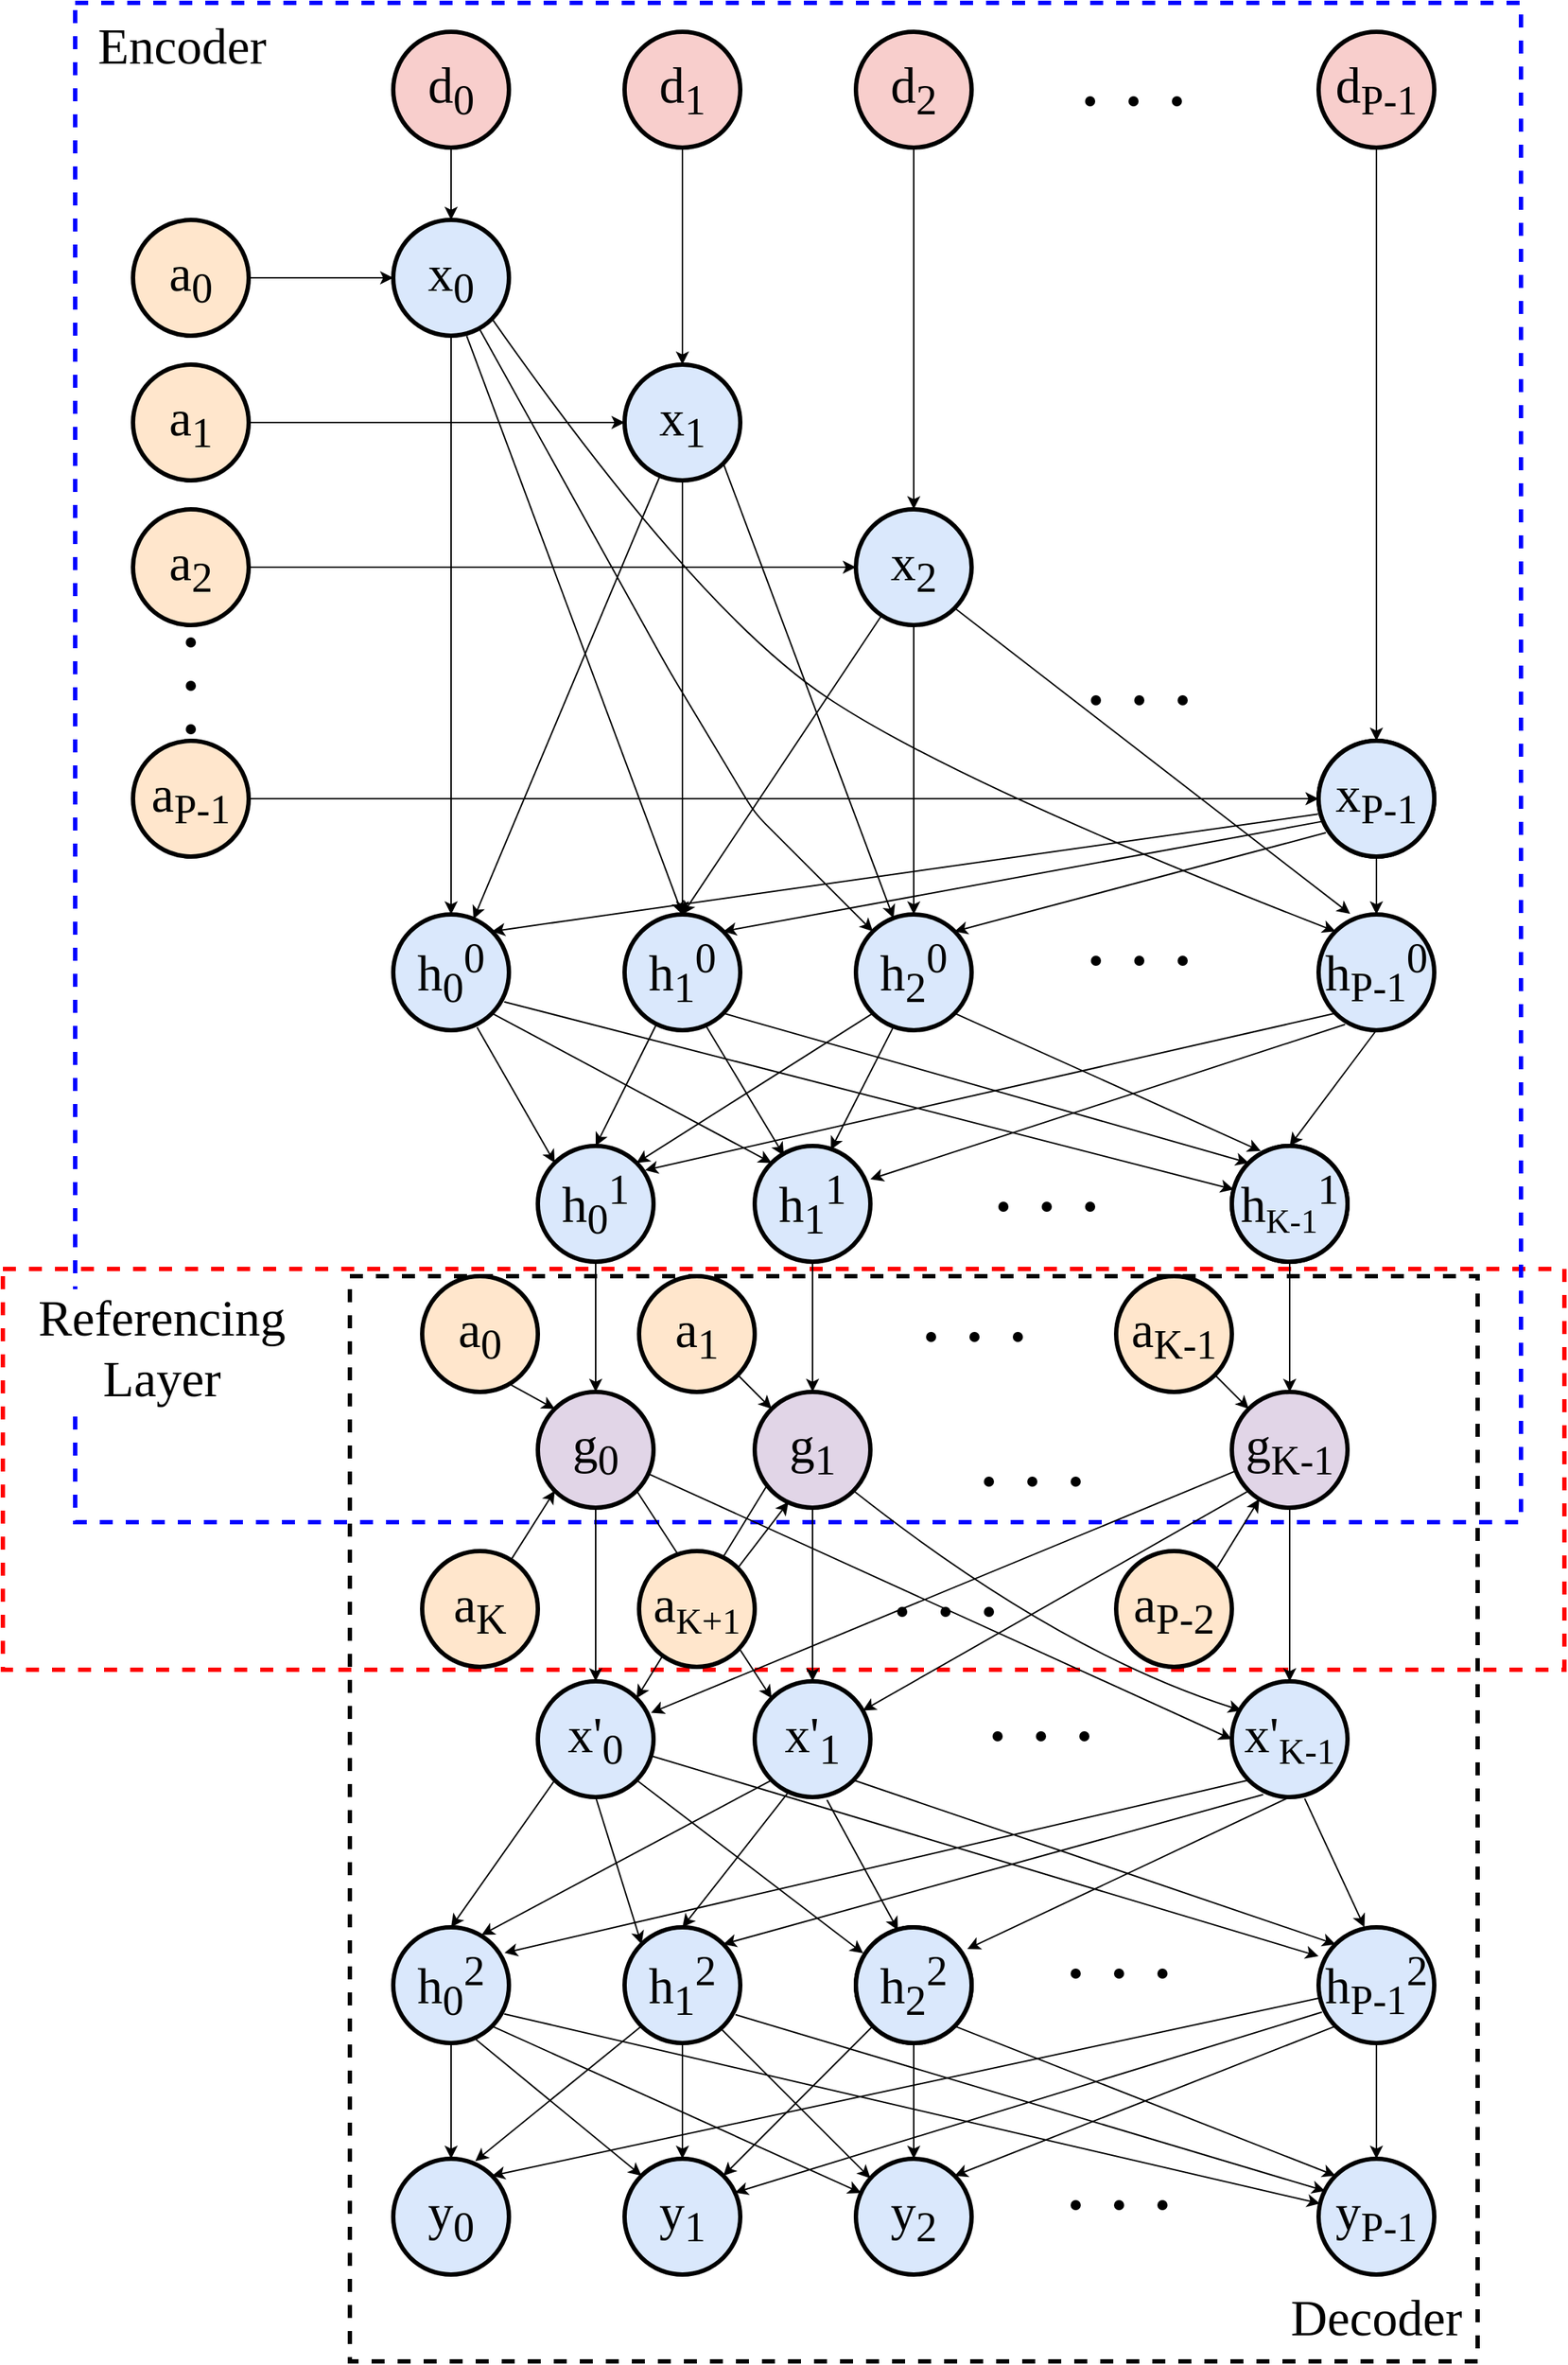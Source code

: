 <mxfile version="13.2.4" type="github">
  <diagram id="NlTX4r5jblNEv5NolvV4" name="Page-1">
    <mxGraphModel dx="3555" dy="1783" grid="1" gridSize="10" guides="1" tooltips="1" connect="1" arrows="1" fold="1" page="1" pageScale="1" pageWidth="3300" pageHeight="4681" math="0" shadow="0">
      <root>
        <mxCell id="0" />
        <mxCell id="1" parent="0" />
        <mxCell id="GMuKRCzSjl4kFnSS3_tR-314" value="" style="rounded=0;whiteSpace=wrap;html=1;strokeColor=#000000;strokeWidth=3;fillColor=none;fontFamily=Times New Roman;fontSize=35;dashed=1;" parent="1" vertex="1">
          <mxGeometry x="650" y="1810" width="780" height="750" as="geometry" />
        </mxCell>
        <mxCell id="GMuKRCzSjl4kFnSS3_tR-317" value="" style="rounded=0;whiteSpace=wrap;html=1;strokeColor=#FF0000;strokeWidth=3;fillColor=none;fontFamily=Times New Roman;fontSize=35;dashed=1;" parent="1" vertex="1">
          <mxGeometry x="410" y="1805" width="1080" height="277" as="geometry" />
        </mxCell>
        <mxCell id="GMuKRCzSjl4kFnSS3_tR-313" value="" style="rounded=0;whiteSpace=wrap;html=1;strokeColor=#0000FF;strokeWidth=3;fillColor=none;fontFamily=Times New Roman;fontSize=35;dashed=1;" parent="1" vertex="1">
          <mxGeometry x="460" y="930" width="1000" height="1050" as="geometry" />
        </mxCell>
        <mxCell id="GMuKRCzSjl4kFnSS3_tR-119" style="edgeStyle=orthogonalEdgeStyle;rounded=0;orthogonalLoop=1;jettySize=auto;html=1;exitX=0.5;exitY=1;exitDx=0;exitDy=0;entryX=0.5;entryY=0;entryDx=0;entryDy=0;fontFamily=Times New Roman;fontSize=35;strokeColor=#000000;" parent="1" source="GMuKRCzSjl4kFnSS3_tR-59" target="GMuKRCzSjl4kFnSS3_tR-66" edge="1">
          <mxGeometry relative="1" as="geometry" />
        </mxCell>
        <mxCell id="GMuKRCzSjl4kFnSS3_tR-59" value="d&lt;sub&gt;0&lt;/sub&gt;" style="ellipse;whiteSpace=wrap;html=1;aspect=fixed;strokeColor=#000000;strokeWidth=3;fillColor=#f8cecc;fontFamily=Times New Roman;fontSize=35;" parent="1" vertex="1">
          <mxGeometry x="680" y="950" width="80" height="80" as="geometry" />
        </mxCell>
        <mxCell id="GMuKRCzSjl4kFnSS3_tR-120" style="edgeStyle=orthogonalEdgeStyle;rounded=0;orthogonalLoop=1;jettySize=auto;html=1;exitX=0.5;exitY=1;exitDx=0;exitDy=0;entryX=0.5;entryY=0;entryDx=0;entryDy=0;fontFamily=Times New Roman;fontSize=35;" parent="1" source="GMuKRCzSjl4kFnSS3_tR-60" target="GMuKRCzSjl4kFnSS3_tR-67" edge="1">
          <mxGeometry relative="1" as="geometry" />
        </mxCell>
        <mxCell id="GMuKRCzSjl4kFnSS3_tR-60" value="d&lt;sub&gt;1&lt;/sub&gt;" style="ellipse;whiteSpace=wrap;html=1;aspect=fixed;strokeColor=#000000;strokeWidth=3;fillColor=#f8cecc;fontFamily=Times New Roman;fontSize=35;" parent="1" vertex="1">
          <mxGeometry x="840" y="950" width="80" height="80" as="geometry" />
        </mxCell>
        <mxCell id="GMuKRCzSjl4kFnSS3_tR-121" style="edgeStyle=orthogonalEdgeStyle;rounded=0;orthogonalLoop=1;jettySize=auto;html=1;exitX=0.5;exitY=1;exitDx=0;exitDy=0;fontFamily=Times New Roman;fontSize=35;" parent="1" source="GMuKRCzSjl4kFnSS3_tR-61" target="GMuKRCzSjl4kFnSS3_tR-68" edge="1">
          <mxGeometry relative="1" as="geometry" />
        </mxCell>
        <mxCell id="GMuKRCzSjl4kFnSS3_tR-61" value="d&lt;sub&gt;2&lt;/sub&gt;" style="ellipse;whiteSpace=wrap;html=1;aspect=fixed;strokeColor=#000000;strokeWidth=3;fillColor=#f8cecc;fontFamily=Times New Roman;fontSize=35;" parent="1" vertex="1">
          <mxGeometry x="1000" y="950" width="80" height="80" as="geometry" />
        </mxCell>
        <mxCell id="GMuKRCzSjl4kFnSS3_tR-122" style="edgeStyle=orthogonalEdgeStyle;rounded=0;orthogonalLoop=1;jettySize=auto;html=1;exitX=0.5;exitY=1;exitDx=0;exitDy=0;entryX=0.5;entryY=0;entryDx=0;entryDy=0;fontFamily=Times New Roman;fontSize=35;" parent="1" source="GMuKRCzSjl4kFnSS3_tR-65" target="GMuKRCzSjl4kFnSS3_tR-70" edge="1">
          <mxGeometry relative="1" as="geometry" />
        </mxCell>
        <mxCell id="GMuKRCzSjl4kFnSS3_tR-65" value="d&lt;sub&gt;&lt;font style=&quot;font-size: 28px&quot;&gt;P-1&lt;/font&gt;&lt;/sub&gt;" style="ellipse;whiteSpace=wrap;html=1;aspect=fixed;strokeColor=#000000;strokeWidth=3;fillColor=#f8cecc;fontFamily=Times New Roman;fontSize=35;" parent="1" vertex="1">
          <mxGeometry x="1320" y="950" width="80" height="80" as="geometry" />
        </mxCell>
        <mxCell id="GMuKRCzSjl4kFnSS3_tR-71" value="h&lt;sub&gt;0&lt;/sub&gt;&lt;sup&gt;0&lt;/sup&gt;" style="ellipse;whiteSpace=wrap;html=1;aspect=fixed;strokeColor=#000000;strokeWidth=3;fillColor=#dae8fc;fontFamily=Times New Roman;fontSize=35;" parent="1" vertex="1">
          <mxGeometry x="680" y="1560" width="80" height="80" as="geometry" />
        </mxCell>
        <mxCell id="GMuKRCzSjl4kFnSS3_tR-72" value="h&lt;sub&gt;1&lt;/sub&gt;&lt;sup&gt;0&lt;/sup&gt;" style="ellipse;whiteSpace=wrap;html=1;aspect=fixed;strokeColor=#000000;strokeWidth=3;fillColor=#dae8fc;fontFamily=Times New Roman;fontSize=35;" parent="1" vertex="1">
          <mxGeometry x="840" y="1560" width="80" height="80" as="geometry" />
        </mxCell>
        <mxCell id="GMuKRCzSjl4kFnSS3_tR-73" value="h&lt;sub&gt;2&lt;/sub&gt;&lt;sup&gt;0&lt;/sup&gt;" style="ellipse;whiteSpace=wrap;html=1;aspect=fixed;strokeColor=#000000;strokeWidth=3;fillColor=#dae8fc;fontFamily=Times New Roman;fontSize=35;" parent="1" vertex="1">
          <mxGeometry x="1000" y="1560" width="80" height="80" as="geometry" />
        </mxCell>
        <mxCell id="GMuKRCzSjl4kFnSS3_tR-75" value="h&lt;sub&gt;&lt;font style=&quot;font-size: 28px&quot;&gt;P-1&lt;/font&gt;&lt;/sub&gt;&lt;sup&gt;0&lt;/sup&gt;" style="ellipse;whiteSpace=wrap;html=1;aspect=fixed;strokeColor=#000000;strokeWidth=3;fillColor=#dae8fc;fontFamily=Times New Roman;fontSize=35;" parent="1" vertex="1">
          <mxGeometry x="1320" y="1560" width="80" height="80" as="geometry" />
        </mxCell>
        <mxCell id="GMuKRCzSjl4kFnSS3_tR-94" style="edgeStyle=orthogonalEdgeStyle;rounded=0;orthogonalLoop=1;jettySize=auto;html=1;exitX=0.5;exitY=1;exitDx=0;exitDy=0;fontFamily=Times New Roman;fontSize=35;" parent="1" source="GMuKRCzSjl4kFnSS3_tR-66" target="GMuKRCzSjl4kFnSS3_tR-71" edge="1">
          <mxGeometry relative="1" as="geometry" />
        </mxCell>
        <mxCell id="GMuKRCzSjl4kFnSS3_tR-66" value="x&lt;sub&gt;0&lt;/sub&gt;" style="ellipse;whiteSpace=wrap;html=1;aspect=fixed;strokeColor=#000000;strokeWidth=3;fillColor=#dae8fc;fontFamily=Times New Roman;fontSize=35;" parent="1" vertex="1">
          <mxGeometry x="680" y="1080" width="80" height="80" as="geometry" />
        </mxCell>
        <mxCell id="GMuKRCzSjl4kFnSS3_tR-99" style="edgeStyle=orthogonalEdgeStyle;rounded=0;orthogonalLoop=1;jettySize=auto;html=1;exitX=0.5;exitY=1;exitDx=0;exitDy=0;entryX=0.5;entryY=0;entryDx=0;entryDy=0;fontFamily=Times New Roman;fontSize=35;" parent="1" source="GMuKRCzSjl4kFnSS3_tR-67" target="GMuKRCzSjl4kFnSS3_tR-72" edge="1">
          <mxGeometry relative="1" as="geometry" />
        </mxCell>
        <mxCell id="GMuKRCzSjl4kFnSS3_tR-67" value="x&lt;sub&gt;1&lt;/sub&gt;" style="ellipse;whiteSpace=wrap;html=1;aspect=fixed;strokeColor=#000000;strokeWidth=3;fillColor=#dae8fc;fontFamily=Times New Roman;fontSize=35;" parent="1" vertex="1">
          <mxGeometry x="840" y="1180" width="80" height="80" as="geometry" />
        </mxCell>
        <mxCell id="GMuKRCzSjl4kFnSS3_tR-104" style="edgeStyle=orthogonalEdgeStyle;rounded=0;orthogonalLoop=1;jettySize=auto;html=1;exitX=0.5;exitY=1;exitDx=0;exitDy=0;entryX=0.5;entryY=0;entryDx=0;entryDy=0;fontFamily=Times New Roman;fontSize=35;" parent="1" source="GMuKRCzSjl4kFnSS3_tR-68" target="GMuKRCzSjl4kFnSS3_tR-73" edge="1">
          <mxGeometry relative="1" as="geometry" />
        </mxCell>
        <mxCell id="GMuKRCzSjl4kFnSS3_tR-68" value="x&lt;sub&gt;2&lt;/sub&gt;" style="ellipse;whiteSpace=wrap;html=1;aspect=fixed;strokeColor=#000000;strokeWidth=3;fillColor=#dae8fc;fontFamily=Times New Roman;fontSize=35;" parent="1" vertex="1">
          <mxGeometry x="1000" y="1280" width="80" height="80" as="geometry" />
        </mxCell>
        <mxCell id="GMuKRCzSjl4kFnSS3_tR-113" style="edgeStyle=orthogonalEdgeStyle;rounded=0;orthogonalLoop=1;jettySize=auto;html=1;exitX=0.5;exitY=1;exitDx=0;exitDy=0;entryX=0.5;entryY=0;entryDx=0;entryDy=0;fontFamily=Times New Roman;fontSize=35;" parent="1" source="GMuKRCzSjl4kFnSS3_tR-70" target="GMuKRCzSjl4kFnSS3_tR-75" edge="1">
          <mxGeometry relative="1" as="geometry" />
        </mxCell>
        <mxCell id="GMuKRCzSjl4kFnSS3_tR-70" value="" style="ellipse;whiteSpace=wrap;html=1;aspect=fixed;strokeColor=#000000;strokeWidth=3;fillColor=none;fontFamily=Times New Roman;fontSize=35;" parent="1" vertex="1">
          <mxGeometry x="1320" y="1440" width="80" height="80" as="geometry" />
        </mxCell>
        <mxCell id="GMuKRCzSjl4kFnSS3_tR-107" style="edgeStyle=orthogonalEdgeStyle;rounded=0;orthogonalLoop=1;jettySize=auto;html=1;exitX=1;exitY=0.5;exitDx=0;exitDy=0;fontFamily=Times New Roman;fontSize=35;" parent="1" source="GMuKRCzSjl4kFnSS3_tR-79" target="GMuKRCzSjl4kFnSS3_tR-66" edge="1">
          <mxGeometry relative="1" as="geometry" />
        </mxCell>
        <mxCell id="GMuKRCzSjl4kFnSS3_tR-79" value="a&lt;sub&gt;0&lt;/sub&gt;" style="ellipse;whiteSpace=wrap;html=1;aspect=fixed;strokeColor=#000000;strokeWidth=3;fillColor=#ffe6cc;fontFamily=Times New Roman;fontSize=35;" parent="1" vertex="1">
          <mxGeometry x="500" y="1080" width="80" height="80" as="geometry" />
        </mxCell>
        <mxCell id="GMuKRCzSjl4kFnSS3_tR-108" style="edgeStyle=orthogonalEdgeStyle;rounded=0;orthogonalLoop=1;jettySize=auto;html=1;exitX=1;exitY=0.5;exitDx=0;exitDy=0;entryX=0;entryY=0.5;entryDx=0;entryDy=0;fontFamily=Times New Roman;fontSize=35;" parent="1" source="GMuKRCzSjl4kFnSS3_tR-80" target="GMuKRCzSjl4kFnSS3_tR-67" edge="1">
          <mxGeometry relative="1" as="geometry" />
        </mxCell>
        <mxCell id="GMuKRCzSjl4kFnSS3_tR-80" value="a&lt;sub&gt;1&lt;/sub&gt;" style="ellipse;whiteSpace=wrap;html=1;aspect=fixed;strokeColor=#000000;strokeWidth=3;fillColor=#ffe6cc;fontFamily=Times New Roman;fontSize=35;" parent="1" vertex="1">
          <mxGeometry x="500" y="1180" width="80" height="80" as="geometry" />
        </mxCell>
        <mxCell id="GMuKRCzSjl4kFnSS3_tR-109" style="edgeStyle=orthogonalEdgeStyle;rounded=0;orthogonalLoop=1;jettySize=auto;html=1;exitX=1;exitY=0.5;exitDx=0;exitDy=0;entryX=0;entryY=0.5;entryDx=0;entryDy=0;fontFamily=Times New Roman;fontSize=35;" parent="1" source="GMuKRCzSjl4kFnSS3_tR-81" target="GMuKRCzSjl4kFnSS3_tR-68" edge="1">
          <mxGeometry relative="1" as="geometry" />
        </mxCell>
        <mxCell id="GMuKRCzSjl4kFnSS3_tR-81" value="a&lt;sub&gt;2&lt;/sub&gt;" style="ellipse;whiteSpace=wrap;html=1;aspect=fixed;strokeColor=#000000;strokeWidth=3;fillColor=#ffe6cc;fontFamily=Times New Roman;fontSize=35;" parent="1" vertex="1">
          <mxGeometry x="500" y="1280" width="80" height="80" as="geometry" />
        </mxCell>
        <mxCell id="GMuKRCzSjl4kFnSS3_tR-110" style="edgeStyle=orthogonalEdgeStyle;rounded=0;orthogonalLoop=1;jettySize=auto;html=1;exitX=1;exitY=0.5;exitDx=0;exitDy=0;entryX=0;entryY=0.5;entryDx=0;entryDy=0;fontFamily=Times New Roman;fontSize=35;" parent="1" source="GMuKRCzSjl4kFnSS3_tR-82" target="GMuKRCzSjl4kFnSS3_tR-70" edge="1">
          <mxGeometry relative="1" as="geometry" />
        </mxCell>
        <mxCell id="GMuKRCzSjl4kFnSS3_tR-82" value="a&lt;sub&gt;&lt;font style=&quot;font-size: 28px&quot;&gt;P-1&lt;/font&gt;&lt;/sub&gt;" style="ellipse;whiteSpace=wrap;html=1;aspect=fixed;strokeColor=#000000;strokeWidth=3;fillColor=#ffe6cc;fontFamily=Times New Roman;fontSize=35;" parent="1" vertex="1">
          <mxGeometry x="500" y="1440" width="80" height="80" as="geometry" />
        </mxCell>
        <mxCell id="GMuKRCzSjl4kFnSS3_tR-172" style="edgeStyle=orthogonalEdgeStyle;rounded=0;orthogonalLoop=1;jettySize=auto;html=1;exitX=0.5;exitY=1;exitDx=0;exitDy=0;entryX=0.5;entryY=0;entryDx=0;entryDy=0;fontFamily=Times New Roman;fontSize=35;" parent="1" source="GMuKRCzSjl4kFnSS3_tR-84" target="GMuKRCzSjl4kFnSS3_tR-169" edge="1">
          <mxGeometry relative="1" as="geometry" />
        </mxCell>
        <mxCell id="GMuKRCzSjl4kFnSS3_tR-84" value="h&lt;sub&gt;0&lt;/sub&gt;&lt;sup&gt;1&lt;/sup&gt;" style="ellipse;whiteSpace=wrap;html=1;aspect=fixed;strokeColor=#000000;strokeWidth=3;fillColor=#dae8fc;fontFamily=Times New Roman;fontSize=35;" parent="1" vertex="1">
          <mxGeometry x="780" y="1720" width="80" height="80" as="geometry" />
        </mxCell>
        <mxCell id="GMuKRCzSjl4kFnSS3_tR-176" style="edgeStyle=orthogonalEdgeStyle;rounded=0;orthogonalLoop=1;jettySize=auto;html=1;exitX=0.5;exitY=1;exitDx=0;exitDy=0;fontFamily=Times New Roman;fontSize=35;" parent="1" source="GMuKRCzSjl4kFnSS3_tR-85" target="GMuKRCzSjl4kFnSS3_tR-170" edge="1">
          <mxGeometry relative="1" as="geometry" />
        </mxCell>
        <mxCell id="GMuKRCzSjl4kFnSS3_tR-85" value="h&lt;sub&gt;1&lt;/sub&gt;&lt;sup&gt;1&lt;/sup&gt;" style="ellipse;whiteSpace=wrap;html=1;aspect=fixed;strokeColor=#000000;strokeWidth=3;fillColor=#dae8fc;fontFamily=Times New Roman;fontSize=35;" parent="1" vertex="1">
          <mxGeometry x="930" y="1720" width="80" height="80" as="geometry" />
        </mxCell>
        <mxCell id="GMuKRCzSjl4kFnSS3_tR-180" style="edgeStyle=orthogonalEdgeStyle;rounded=0;orthogonalLoop=1;jettySize=auto;html=1;exitX=0.5;exitY=1;exitDx=0;exitDy=0;entryX=0.5;entryY=0;entryDx=0;entryDy=0;fontFamily=Times New Roman;fontSize=35;" parent="1" source="GMuKRCzSjl4kFnSS3_tR-86" target="GMuKRCzSjl4kFnSS3_tR-171" edge="1">
          <mxGeometry relative="1" as="geometry" />
        </mxCell>
        <mxCell id="GMuKRCzSjl4kFnSS3_tR-86" value="" style="ellipse;whiteSpace=wrap;html=1;aspect=fixed;strokeColor=#000000;strokeWidth=3;fillColor=none;fontFamily=Times New Roman;fontSize=35;" parent="1" vertex="1">
          <mxGeometry x="1260" y="1720" width="80" height="80" as="geometry" />
        </mxCell>
        <mxCell id="GMuKRCzSjl4kFnSS3_tR-89" value="" style="endArrow=classic;html=1;fontFamily=Times New Roman;fontSize=35;entryX=0;entryY=0;entryDx=0;entryDy=0;" parent="1" target="GMuKRCzSjl4kFnSS3_tR-84" edge="1">
          <mxGeometry width="50" height="50" relative="1" as="geometry">
            <mxPoint x="738" y="1638" as="sourcePoint" />
            <mxPoint x="770" y="1610" as="targetPoint" />
          </mxGeometry>
        </mxCell>
        <mxCell id="GMuKRCzSjl4kFnSS3_tR-92" value="" style="endArrow=classic;html=1;fontFamily=Times New Roman;fontSize=35;entryX=0;entryY=0;entryDx=0;entryDy=0;exitX=1;exitY=1;exitDx=0;exitDy=0;" parent="1" source="GMuKRCzSjl4kFnSS3_tR-71" target="GMuKRCzSjl4kFnSS3_tR-85" edge="1">
          <mxGeometry width="50" height="50" relative="1" as="geometry">
            <mxPoint x="760" y="1617" as="sourcePoint" />
            <mxPoint x="890" y="1730" as="targetPoint" />
          </mxGeometry>
        </mxCell>
        <mxCell id="GMuKRCzSjl4kFnSS3_tR-95" value="" style="endArrow=classic;html=1;fontFamily=Times New Roman;fontSize=35;exitX=0.635;exitY=1.002;exitDx=0;exitDy=0;exitPerimeter=0;entryX=0.5;entryY=0;entryDx=0;entryDy=0;" parent="1" source="GMuKRCzSjl4kFnSS3_tR-66" target="GMuKRCzSjl4kFnSS3_tR-72" edge="1">
          <mxGeometry width="50" height="50" relative="1" as="geometry">
            <mxPoint x="750" y="1360" as="sourcePoint" />
            <mxPoint x="800" y="1310" as="targetPoint" />
          </mxGeometry>
        </mxCell>
        <mxCell id="GMuKRCzSjl4kFnSS3_tR-96" value="" style="endArrow=classic;html=1;fontFamily=Times New Roman;fontSize=35;" parent="1" source="GMuKRCzSjl4kFnSS3_tR-66" target="GMuKRCzSjl4kFnSS3_tR-73" edge="1">
          <mxGeometry width="50" height="50" relative="1" as="geometry">
            <mxPoint x="746.4" y="1167.44" as="sourcePoint" />
            <mxPoint x="890.0" y="1570.0" as="targetPoint" />
            <Array as="points">
              <mxPoint x="870" y="1390" />
              <mxPoint x="930" y="1490" />
            </Array>
          </mxGeometry>
        </mxCell>
        <mxCell id="GMuKRCzSjl4kFnSS3_tR-98" value="" style="curved=1;endArrow=classic;html=1;fontFamily=Times New Roman;fontSize=35;exitX=1;exitY=1;exitDx=0;exitDy=0;entryX=0;entryY=0;entryDx=0;entryDy=0;" parent="1" source="GMuKRCzSjl4kFnSS3_tR-66" target="GMuKRCzSjl4kFnSS3_tR-75" edge="1">
          <mxGeometry width="50" height="50" relative="1" as="geometry">
            <mxPoint x="750" y="1480" as="sourcePoint" />
            <mxPoint x="800" y="1430" as="targetPoint" />
            <Array as="points">
              <mxPoint x="890" y="1350" />
              <mxPoint x="1070" y="1470" />
            </Array>
          </mxGeometry>
        </mxCell>
        <mxCell id="GMuKRCzSjl4kFnSS3_tR-101" value="" style="endArrow=classic;html=1;fontFamily=Times New Roman;fontSize=35;" parent="1" source="GMuKRCzSjl4kFnSS3_tR-67" target="GMuKRCzSjl4kFnSS3_tR-71" edge="1">
          <mxGeometry width="50" height="50" relative="1" as="geometry">
            <mxPoint x="740" y="1450" as="sourcePoint" />
            <mxPoint x="790" y="1400" as="targetPoint" />
          </mxGeometry>
        </mxCell>
        <mxCell id="GMuKRCzSjl4kFnSS3_tR-103" value="" style="endArrow=classic;html=1;fontFamily=Times New Roman;fontSize=35;exitX=1;exitY=1;exitDx=0;exitDy=0;" parent="1" source="GMuKRCzSjl4kFnSS3_tR-67" target="GMuKRCzSjl4kFnSS3_tR-73" edge="1">
          <mxGeometry width="50" height="50" relative="1" as="geometry">
            <mxPoint x="873.73" y="1286.541" as="sourcePoint" />
            <mxPoint x="746.19" y="1573.423" as="targetPoint" />
          </mxGeometry>
        </mxCell>
        <mxCell id="GMuKRCzSjl4kFnSS3_tR-106" value="" style="endArrow=classic;html=1;fontFamily=Times New Roman;fontSize=35;entryX=0.5;entryY=0;entryDx=0;entryDy=0;" parent="1" source="GMuKRCzSjl4kFnSS3_tR-68" target="GMuKRCzSjl4kFnSS3_tR-72" edge="1">
          <mxGeometry width="50" height="50" relative="1" as="geometry">
            <mxPoint x="910" y="1490" as="sourcePoint" />
            <mxPoint x="960" y="1440" as="targetPoint" />
          </mxGeometry>
        </mxCell>
        <mxCell id="GMuKRCzSjl4kFnSS3_tR-112" value="" style="endArrow=classic;html=1;fontFamily=Times New Roman;fontSize=35;entryX=0.273;entryY=-0.005;entryDx=0;entryDy=0;exitX=1;exitY=1;exitDx=0;exitDy=0;entryPerimeter=0;" parent="1" source="GMuKRCzSjl4kFnSS3_tR-68" target="GMuKRCzSjl4kFnSS3_tR-75" edge="1">
          <mxGeometry width="50" height="50" relative="1" as="geometry">
            <mxPoint x="1025.012" y="1401.235" as="sourcePoint" />
            <mxPoint x="890" y="1570" as="targetPoint" />
          </mxGeometry>
        </mxCell>
        <mxCell id="GMuKRCzSjl4kFnSS3_tR-114" value="" style="endArrow=classic;html=1;fontFamily=Times New Roman;fontSize=35;exitX=0.063;exitY=0.794;exitDx=0;exitDy=0;entryX=1;entryY=0;entryDx=0;entryDy=0;exitPerimeter=0;" parent="1" source="GMuKRCzSjl4kFnSS3_tR-70" target="GMuKRCzSjl4kFnSS3_tR-73" edge="1">
          <mxGeometry width="50" height="50" relative="1" as="geometry">
            <mxPoint x="500" y="1150" as="sourcePoint" />
            <mxPoint x="550" y="1100" as="targetPoint" />
          </mxGeometry>
        </mxCell>
        <mxCell id="GMuKRCzSjl4kFnSS3_tR-115" value="" style="endArrow=classic;html=1;fontFamily=Times New Roman;fontSize=35;entryX=1;entryY=0;entryDx=0;entryDy=0;exitX=0.033;exitY=0.696;exitDx=0;exitDy=0;exitPerimeter=0;" parent="1" source="GMuKRCzSjl4kFnSS3_tR-70" target="GMuKRCzSjl4kFnSS3_tR-72" edge="1">
          <mxGeometry width="50" height="50" relative="1" as="geometry">
            <mxPoint x="1321" y="1497" as="sourcePoint" />
            <mxPoint x="1078.284" y="1581.716" as="targetPoint" />
          </mxGeometry>
        </mxCell>
        <mxCell id="GMuKRCzSjl4kFnSS3_tR-116" value="" style="endArrow=classic;html=1;fontFamily=Times New Roman;fontSize=35;exitX=-0.004;exitY=0.633;exitDx=0;exitDy=0;exitPerimeter=0;entryX=1;entryY=0;entryDx=0;entryDy=0;" parent="1" source="GMuKRCzSjl4kFnSS3_tR-70" target="GMuKRCzSjl4kFnSS3_tR-71" edge="1">
          <mxGeometry width="50" height="50" relative="1" as="geometry">
            <mxPoint x="1332.64" y="1505.68" as="sourcePoint" />
            <mxPoint x="918.284" y="1581.716" as="targetPoint" />
          </mxGeometry>
        </mxCell>
        <mxCell id="GMuKRCzSjl4kFnSS3_tR-118" value="" style="endArrow=classic;html=1;fontFamily=Times New Roman;fontSize=35;exitX=0.959;exitY=0.755;exitDx=0;exitDy=0;exitPerimeter=0;" parent="1" source="GMuKRCzSjl4kFnSS3_tR-71" target="GMuKRCzSjl4kFnSS3_tR-86" edge="1">
          <mxGeometry width="50" height="50" relative="1" as="geometry">
            <mxPoint x="758.284" y="1638.284" as="sourcePoint" />
            <mxPoint x="1240" y="1742" as="targetPoint" />
          </mxGeometry>
        </mxCell>
        <mxCell id="GMuKRCzSjl4kFnSS3_tR-123" value="" style="endArrow=classic;html=1;fontFamily=Times New Roman;fontSize=35;entryX=0.5;entryY=0;entryDx=0;entryDy=0;" parent="1" source="GMuKRCzSjl4kFnSS3_tR-72" target="GMuKRCzSjl4kFnSS3_tR-84" edge="1">
          <mxGeometry width="50" height="50" relative="1" as="geometry">
            <mxPoint x="748" y="1648" as="sourcePoint" />
            <mxPoint x="801.716" y="1741.716" as="targetPoint" />
          </mxGeometry>
        </mxCell>
        <mxCell id="GMuKRCzSjl4kFnSS3_tR-124" value="" style="endArrow=classic;html=1;fontFamily=Times New Roman;fontSize=35;entryX=0.252;entryY=0.083;entryDx=0;entryDy=0;entryPerimeter=0;exitX=0.702;exitY=0.959;exitDx=0;exitDy=0;exitPerimeter=0;" parent="1" source="GMuKRCzSjl4kFnSS3_tR-72" target="GMuKRCzSjl4kFnSS3_tR-85" edge="1">
          <mxGeometry width="50" height="50" relative="1" as="geometry">
            <mxPoint x="880" y="1630" as="sourcePoint" />
            <mxPoint x="830" y="1730" as="targetPoint" />
          </mxGeometry>
        </mxCell>
        <mxCell id="GMuKRCzSjl4kFnSS3_tR-125" value="" style="endArrow=classic;html=1;fontFamily=Times New Roman;fontSize=35;entryX=0;entryY=0;entryDx=0;entryDy=0;exitX=1;exitY=1;exitDx=0;exitDy=0;" parent="1" source="GMuKRCzSjl4kFnSS3_tR-72" target="GMuKRCzSjl4kFnSS3_tR-86" edge="1">
          <mxGeometry width="50" height="50" relative="1" as="geometry">
            <mxPoint x="890" y="1650" as="sourcePoint" />
            <mxPoint x="960.16" y="1736.64" as="targetPoint" />
          </mxGeometry>
        </mxCell>
        <mxCell id="GMuKRCzSjl4kFnSS3_tR-126" value="" style="endArrow=classic;html=1;fontFamily=Times New Roman;fontSize=35;exitX=0.328;exitY=0.963;exitDx=0;exitDy=0;exitPerimeter=0;entryX=0.658;entryY=0.033;entryDx=0;entryDy=0;entryPerimeter=0;" parent="1" source="GMuKRCzSjl4kFnSS3_tR-73" target="GMuKRCzSjl4kFnSS3_tR-85" edge="1">
          <mxGeometry width="50" height="50" relative="1" as="geometry">
            <mxPoint x="1025" y="1641" as="sourcePoint" />
            <mxPoint x="983" y="1718" as="targetPoint" />
          </mxGeometry>
        </mxCell>
        <mxCell id="GMuKRCzSjl4kFnSS3_tR-127" value="" style="endArrow=classic;html=1;fontFamily=Times New Roman;fontSize=35;exitX=1;exitY=1;exitDx=0;exitDy=0;entryX=0.25;entryY=0.044;entryDx=0;entryDy=0;entryPerimeter=0;" parent="1" source="GMuKRCzSjl4kFnSS3_tR-73" target="GMuKRCzSjl4kFnSS3_tR-86" edge="1">
          <mxGeometry width="50" height="50" relative="1" as="geometry">
            <mxPoint x="1036.24" y="1647.04" as="sourcePoint" />
            <mxPoint x="992.64" y="1732.64" as="targetPoint" />
          </mxGeometry>
        </mxCell>
        <mxCell id="GMuKRCzSjl4kFnSS3_tR-128" value="" style="endArrow=classic;html=1;fontFamily=Times New Roman;fontSize=35;exitX=0;exitY=1;exitDx=0;exitDy=0;entryX=1;entryY=0;entryDx=0;entryDy=0;" parent="1" source="GMuKRCzSjl4kFnSS3_tR-73" target="GMuKRCzSjl4kFnSS3_tR-84" edge="1">
          <mxGeometry width="50" height="50" relative="1" as="geometry">
            <mxPoint x="1036.24" y="1647.04" as="sourcePoint" />
            <mxPoint x="992.64" y="1732.64" as="targetPoint" />
          </mxGeometry>
        </mxCell>
        <mxCell id="GMuKRCzSjl4kFnSS3_tR-129" value="" style="endArrow=classic;html=1;fontFamily=Times New Roman;fontSize=35;exitX=0;exitY=1;exitDx=0;exitDy=0;entryX=0.927;entryY=0.21;entryDx=0;entryDy=0;entryPerimeter=0;" parent="1" source="GMuKRCzSjl4kFnSS3_tR-75" target="GMuKRCzSjl4kFnSS3_tR-84" edge="1">
          <mxGeometry width="50" height="50" relative="1" as="geometry">
            <mxPoint x="1036.24" y="1647.04" as="sourcePoint" />
            <mxPoint x="992.64" y="1732.64" as="targetPoint" />
          </mxGeometry>
        </mxCell>
        <mxCell id="GMuKRCzSjl4kFnSS3_tR-130" value="" style="endArrow=classic;html=1;fontFamily=Times New Roman;fontSize=35;exitX=0.229;exitY=0.95;exitDx=0;exitDy=0;exitPerimeter=0;" parent="1" source="GMuKRCzSjl4kFnSS3_tR-75" edge="1">
          <mxGeometry width="50" height="50" relative="1" as="geometry">
            <mxPoint x="1046.24" y="1657.04" as="sourcePoint" />
            <mxPoint x="1010" y="1743" as="targetPoint" />
          </mxGeometry>
        </mxCell>
        <mxCell id="GMuKRCzSjl4kFnSS3_tR-131" value="" style="endArrow=classic;html=1;fontFamily=Times New Roman;fontSize=35;exitX=0.5;exitY=1;exitDx=0;exitDy=0;entryX=0.5;entryY=0;entryDx=0;entryDy=0;" parent="1" source="GMuKRCzSjl4kFnSS3_tR-75" target="GMuKRCzSjl4kFnSS3_tR-86" edge="1">
          <mxGeometry width="50" height="50" relative="1" as="geometry">
            <mxPoint x="1056.24" y="1667.04" as="sourcePoint" />
            <mxPoint x="1012.64" y="1752.64" as="targetPoint" />
          </mxGeometry>
        </mxCell>
        <mxCell id="GMuKRCzSjl4kFnSS3_tR-136" value="x&#39;&lt;sub&gt;0&lt;/sub&gt;" style="ellipse;whiteSpace=wrap;html=1;aspect=fixed;strokeColor=#000000;strokeWidth=3;fillColor=#dae8fc;fontFamily=Times New Roman;fontSize=35;" parent="1" vertex="1">
          <mxGeometry x="780" y="2090" width="80" height="80" as="geometry" />
        </mxCell>
        <mxCell id="GMuKRCzSjl4kFnSS3_tR-137" value="x&#39;&lt;sub&gt;1&lt;/sub&gt;" style="ellipse;whiteSpace=wrap;html=1;aspect=fixed;strokeColor=#000000;strokeWidth=3;fillColor=#dae8fc;fontFamily=Times New Roman;fontSize=35;" parent="1" vertex="1">
          <mxGeometry x="930" y="2090" width="80" height="80" as="geometry" />
        </mxCell>
        <mxCell id="GMuKRCzSjl4kFnSS3_tR-138" value="x&#39;&lt;sub&gt;&lt;font style=&quot;font-size: 25px&quot;&gt;K-1&lt;/font&gt;&lt;/sub&gt;" style="ellipse;whiteSpace=wrap;html=1;aspect=fixed;strokeColor=#000000;strokeWidth=3;fillColor=#dae8fc;fontFamily=Times New Roman;fontSize=35;" parent="1" vertex="1">
          <mxGeometry x="1260" y="2090" width="80" height="80" as="geometry" />
        </mxCell>
        <mxCell id="GMuKRCzSjl4kFnSS3_tR-225" style="edgeStyle=orthogonalEdgeStyle;rounded=0;orthogonalLoop=1;jettySize=auto;html=1;exitX=0.5;exitY=1;exitDx=0;exitDy=0;fontFamily=Times New Roman;fontSize=35;" parent="1" source="GMuKRCzSjl4kFnSS3_tR-139" target="GMuKRCzSjl4kFnSS3_tR-143" edge="1">
          <mxGeometry relative="1" as="geometry" />
        </mxCell>
        <mxCell id="GMuKRCzSjl4kFnSS3_tR-139" value="h&lt;sub&gt;0&lt;/sub&gt;&lt;sup&gt;2&lt;/sup&gt;" style="ellipse;whiteSpace=wrap;html=1;aspect=fixed;strokeColor=#000000;strokeWidth=3;fillColor=#dae8fc;fontFamily=Times New Roman;fontSize=35;" parent="1" vertex="1">
          <mxGeometry x="680" y="2260" width="80" height="80" as="geometry" />
        </mxCell>
        <mxCell id="GMuKRCzSjl4kFnSS3_tR-226" style="edgeStyle=orthogonalEdgeStyle;rounded=0;orthogonalLoop=1;jettySize=auto;html=1;exitX=0.5;exitY=1;exitDx=0;exitDy=0;entryX=0.5;entryY=0;entryDx=0;entryDy=0;fontFamily=Times New Roman;fontSize=35;" parent="1" source="GMuKRCzSjl4kFnSS3_tR-140" target="GMuKRCzSjl4kFnSS3_tR-144" edge="1">
          <mxGeometry relative="1" as="geometry" />
        </mxCell>
        <mxCell id="GMuKRCzSjl4kFnSS3_tR-140" value="h&lt;sub&gt;1&lt;/sub&gt;&lt;sup&gt;2&lt;/sup&gt;" style="ellipse;whiteSpace=wrap;html=1;aspect=fixed;strokeColor=#000000;strokeWidth=3;fillColor=#dae8fc;fontFamily=Times New Roman;fontSize=35;" parent="1" vertex="1">
          <mxGeometry x="840" y="2260" width="80" height="80" as="geometry" />
        </mxCell>
        <mxCell id="GMuKRCzSjl4kFnSS3_tR-227" style="edgeStyle=orthogonalEdgeStyle;rounded=0;orthogonalLoop=1;jettySize=auto;html=1;exitX=0.5;exitY=1;exitDx=0;exitDy=0;entryX=0.5;entryY=0;entryDx=0;entryDy=0;fontFamily=Times New Roman;fontSize=35;" parent="1" source="GMuKRCzSjl4kFnSS3_tR-141" target="GMuKRCzSjl4kFnSS3_tR-145" edge="1">
          <mxGeometry relative="1" as="geometry" />
        </mxCell>
        <mxCell id="GMuKRCzSjl4kFnSS3_tR-141" value="&lt;span style=&quot;font-size: 35px;&quot;&gt;Y&lt;/span&gt;&lt;sub style=&quot;font-size: 35px;&quot;&gt;in&lt;/sub&gt;&lt;sup style=&quot;font-size: 35px;&quot;&gt;2&lt;/sup&gt;" style="ellipse;whiteSpace=wrap;html=1;aspect=fixed;strokeColor=#000000;strokeWidth=3;fillColor=none;fontFamily=Times New Roman;fontSize=35;" parent="1" vertex="1">
          <mxGeometry x="1000" y="2260" width="80" height="80" as="geometry" />
        </mxCell>
        <mxCell id="GMuKRCzSjl4kFnSS3_tR-228" style="edgeStyle=orthogonalEdgeStyle;rounded=0;orthogonalLoop=1;jettySize=auto;html=1;exitX=0.5;exitY=1;exitDx=0;exitDy=0;entryX=0.5;entryY=0;entryDx=0;entryDy=0;fontFamily=Times New Roman;fontSize=35;" parent="1" source="GMuKRCzSjl4kFnSS3_tR-142" target="GMuKRCzSjl4kFnSS3_tR-146" edge="1">
          <mxGeometry relative="1" as="geometry" />
        </mxCell>
        <mxCell id="GMuKRCzSjl4kFnSS3_tR-142" value="h&lt;sub&gt;&lt;font style=&quot;font-size: 28px&quot;&gt;P-1&lt;/font&gt;&lt;/sub&gt;&lt;sup&gt;2&lt;/sup&gt;" style="ellipse;whiteSpace=wrap;html=1;aspect=fixed;strokeColor=#000000;strokeWidth=3;fillColor=#dae8fc;fontFamily=Times New Roman;fontSize=35;" parent="1" vertex="1">
          <mxGeometry x="1320" y="2260" width="80" height="80" as="geometry" />
        </mxCell>
        <mxCell id="GMuKRCzSjl4kFnSS3_tR-143" value="y&lt;sub&gt;0&lt;/sub&gt;" style="ellipse;whiteSpace=wrap;html=1;aspect=fixed;strokeColor=#000000;strokeWidth=3;fillColor=#dae8fc;fontFamily=Times New Roman;fontSize=35;" parent="1" vertex="1">
          <mxGeometry x="680" y="2420" width="80" height="80" as="geometry" />
        </mxCell>
        <mxCell id="GMuKRCzSjl4kFnSS3_tR-144" value="y&lt;sub&gt;1&lt;/sub&gt;" style="ellipse;whiteSpace=wrap;html=1;aspect=fixed;strokeColor=#000000;strokeWidth=3;fillColor=#dae8fc;fontFamily=Times New Roman;fontSize=35;" parent="1" vertex="1">
          <mxGeometry x="840" y="2420" width="80" height="80" as="geometry" />
        </mxCell>
        <mxCell id="GMuKRCzSjl4kFnSS3_tR-145" value="y&lt;sub&gt;2&lt;/sub&gt;" style="ellipse;whiteSpace=wrap;html=1;aspect=fixed;strokeColor=#000000;strokeWidth=3;fillColor=#dae8fc;fontFamily=Times New Roman;fontSize=35;" parent="1" vertex="1">
          <mxGeometry x="1000" y="2420" width="80" height="80" as="geometry" />
        </mxCell>
        <mxCell id="GMuKRCzSjl4kFnSS3_tR-146" value="y&lt;sub&gt;&lt;font style=&quot;font-size: 28px&quot;&gt;P-1&lt;/font&gt;&lt;/sub&gt;" style="ellipse;whiteSpace=wrap;html=1;aspect=fixed;strokeColor=#000000;strokeWidth=3;fillColor=#dae8fc;fontFamily=Times New Roman;fontSize=35;" parent="1" vertex="1">
          <mxGeometry x="1320" y="2420" width="80" height="80" as="geometry" />
        </mxCell>
        <mxCell id="GMuKRCzSjl4kFnSS3_tR-199" style="edgeStyle=orthogonalEdgeStyle;rounded=0;orthogonalLoop=1;jettySize=auto;html=1;exitX=0.5;exitY=1;exitDx=0;exitDy=0;fontFamily=Times New Roman;fontSize=35;" parent="1" source="GMuKRCzSjl4kFnSS3_tR-169" target="GMuKRCzSjl4kFnSS3_tR-136" edge="1">
          <mxGeometry relative="1" as="geometry" />
        </mxCell>
        <mxCell id="GMuKRCzSjl4kFnSS3_tR-169" value="g&lt;sub&gt;0&lt;/sub&gt;" style="ellipse;whiteSpace=wrap;html=1;aspect=fixed;strokeColor=#000000;strokeWidth=3;fillColor=#e1d5e7;fontFamily=Times New Roman;fontSize=35;" parent="1" vertex="1">
          <mxGeometry x="780" y="1890" width="80" height="80" as="geometry" />
        </mxCell>
        <mxCell id="GMuKRCzSjl4kFnSS3_tR-200" style="edgeStyle=orthogonalEdgeStyle;rounded=0;orthogonalLoop=1;jettySize=auto;html=1;exitX=0.5;exitY=1;exitDx=0;exitDy=0;entryX=0.5;entryY=0;entryDx=0;entryDy=0;fontFamily=Times New Roman;fontSize=35;" parent="1" source="GMuKRCzSjl4kFnSS3_tR-170" target="GMuKRCzSjl4kFnSS3_tR-137" edge="1">
          <mxGeometry relative="1" as="geometry" />
        </mxCell>
        <mxCell id="GMuKRCzSjl4kFnSS3_tR-170" value="g&lt;sub&gt;1&lt;/sub&gt;" style="ellipse;whiteSpace=wrap;html=1;aspect=fixed;strokeColor=#000000;strokeWidth=3;fillColor=#e1d5e7;fontFamily=Times New Roman;fontSize=35;" parent="1" vertex="1">
          <mxGeometry x="930" y="1890" width="80" height="80" as="geometry" />
        </mxCell>
        <mxCell id="GMuKRCzSjl4kFnSS3_tR-201" style="edgeStyle=orthogonalEdgeStyle;rounded=0;orthogonalLoop=1;jettySize=auto;html=1;exitX=0.5;exitY=1;exitDx=0;exitDy=0;entryX=0.5;entryY=0;entryDx=0;entryDy=0;fontFamily=Times New Roman;fontSize=35;" parent="1" source="GMuKRCzSjl4kFnSS3_tR-171" target="GMuKRCzSjl4kFnSS3_tR-138" edge="1">
          <mxGeometry relative="1" as="geometry" />
        </mxCell>
        <mxCell id="GMuKRCzSjl4kFnSS3_tR-171" value="g&lt;sub&gt;&lt;font style=&quot;font-size: 28px&quot;&gt;K-1&lt;/font&gt;&lt;/sub&gt;" style="ellipse;whiteSpace=wrap;html=1;aspect=fixed;strokeColor=#000000;strokeWidth=3;fillColor=#e1d5e7;fontFamily=Times New Roman;fontSize=35;" parent="1" vertex="1">
          <mxGeometry x="1260" y="1890" width="80" height="80" as="geometry" />
        </mxCell>
        <mxCell id="GMuKRCzSjl4kFnSS3_tR-184" value="a&lt;sub&gt;0&lt;/sub&gt;" style="ellipse;whiteSpace=wrap;html=1;aspect=fixed;strokeColor=#000000;strokeWidth=3;fillColor=#ffe6cc;fontFamily=Times New Roman;fontSize=35;" parent="1" vertex="1">
          <mxGeometry x="700" y="1810" width="80" height="80" as="geometry" />
        </mxCell>
        <mxCell id="GMuKRCzSjl4kFnSS3_tR-185" value="a&lt;sub&gt;1&lt;/sub&gt;" style="ellipse;whiteSpace=wrap;html=1;aspect=fixed;strokeColor=#000000;strokeWidth=3;fillColor=#ffe6cc;fontFamily=Times New Roman;fontSize=35;" parent="1" vertex="1">
          <mxGeometry x="850" y="1810" width="80" height="80" as="geometry" />
        </mxCell>
        <mxCell id="GMuKRCzSjl4kFnSS3_tR-186" value="a&lt;sub&gt;&lt;font style=&quot;font-size: 28px&quot;&gt;K-1&lt;/font&gt;&lt;/sub&gt;" style="ellipse;whiteSpace=wrap;html=1;aspect=fixed;strokeColor=#000000;strokeWidth=3;fillColor=#ffe6cc;fontFamily=Times New Roman;fontSize=35;" parent="1" vertex="1">
          <mxGeometry x="1180" y="1810" width="80" height="80" as="geometry" />
        </mxCell>
        <mxCell id="GMuKRCzSjl4kFnSS3_tR-187" value="a&lt;sub&gt;K&lt;/sub&gt;" style="ellipse;whiteSpace=wrap;html=1;aspect=fixed;strokeColor=#000000;strokeWidth=3;fillColor=#ffe6cc;fontFamily=Times New Roman;fontSize=35;" parent="1" vertex="1">
          <mxGeometry x="700" y="2000" width="80" height="80" as="geometry" />
        </mxCell>
        <mxCell id="GMuKRCzSjl4kFnSS3_tR-192" value="" style="endArrow=classic;html=1;fontFamily=Times New Roman;fontSize=35;entryX=0;entryY=0;entryDx=0;entryDy=0;exitX=0.75;exitY=0.929;exitDx=0;exitDy=0;exitPerimeter=0;" parent="1" source="GMuKRCzSjl4kFnSS3_tR-184" target="GMuKRCzSjl4kFnSS3_tR-169" edge="1">
          <mxGeometry width="50" height="50" relative="1" as="geometry">
            <mxPoint x="748" y="1648" as="sourcePoint" />
            <mxPoint x="801.716" y="1741.716" as="targetPoint" />
          </mxGeometry>
        </mxCell>
        <mxCell id="GMuKRCzSjl4kFnSS3_tR-194" value="" style="endArrow=classic;html=1;fontFamily=Times New Roman;fontSize=35;entryX=0;entryY=0;entryDx=0;entryDy=0;" parent="1" source="GMuKRCzSjl4kFnSS3_tR-185" target="GMuKRCzSjl4kFnSS3_tR-170" edge="1">
          <mxGeometry width="50" height="50" relative="1" as="geometry">
            <mxPoint x="778.284" y="1888.284" as="sourcePoint" />
            <mxPoint x="801.716" y="1931.716" as="targetPoint" />
          </mxGeometry>
        </mxCell>
        <mxCell id="GMuKRCzSjl4kFnSS3_tR-195" value="" style="endArrow=classic;html=1;fontFamily=Times New Roman;fontSize=35;entryX=0;entryY=0;entryDx=0;entryDy=0;" parent="1" source="GMuKRCzSjl4kFnSS3_tR-186" target="GMuKRCzSjl4kFnSS3_tR-171" edge="1">
          <mxGeometry width="50" height="50" relative="1" as="geometry">
            <mxPoint x="923.392" y="1892.447" as="sourcePoint" />
            <mxPoint x="951.716" y="1931.716" as="targetPoint" />
          </mxGeometry>
        </mxCell>
        <mxCell id="GMuKRCzSjl4kFnSS3_tR-196" value="" style="endArrow=classic;html=1;fontFamily=Times New Roman;fontSize=35;entryX=0;entryY=1;entryDx=0;entryDy=0;" parent="1" source="GMuKRCzSjl4kFnSS3_tR-187" target="GMuKRCzSjl4kFnSS3_tR-169" edge="1">
          <mxGeometry width="50" height="50" relative="1" as="geometry">
            <mxPoint x="770" y="1894.32" as="sourcePoint" />
            <mxPoint x="801.716" y="1931.716" as="targetPoint" />
          </mxGeometry>
        </mxCell>
        <mxCell id="GMuKRCzSjl4kFnSS3_tR-197" value="" style="endArrow=classic;html=1;fontFamily=Times New Roman;fontSize=35;" parent="1" target="GMuKRCzSjl4kFnSS3_tR-171" edge="1">
          <mxGeometry width="50" height="50" relative="1" as="geometry">
            <mxPoint x="1249.999" y="2011.059" as="sourcePoint" />
            <mxPoint x="1276.026" y="1980.004" as="targetPoint" />
          </mxGeometry>
        </mxCell>
        <mxCell id="GMuKRCzSjl4kFnSS3_tR-198" value="" style="endArrow=classic;html=1;fontFamily=Times New Roman;fontSize=35;entryX=0.292;entryY=0.95;entryDx=0;entryDy=0;exitX=1;exitY=0;exitDx=0;exitDy=0;entryPerimeter=0;" parent="1" source="GMuKRCzSjl4kFnSS3_tR-188" target="GMuKRCzSjl4kFnSS3_tR-170" edge="1">
          <mxGeometry width="50" height="50" relative="1" as="geometry">
            <mxPoint x="919.999" y="1999.999" as="sourcePoint" />
            <mxPoint x="946.026" y="1968.944" as="targetPoint" />
          </mxGeometry>
        </mxCell>
        <mxCell id="GMuKRCzSjl4kFnSS3_tR-202" value="" style="endArrow=classic;html=1;fontFamily=Times New Roman;fontSize=35;entryX=0;entryY=0;entryDx=0;entryDy=0;exitX=1;exitY=1;exitDx=0;exitDy=0;" parent="1" source="GMuKRCzSjl4kFnSS3_tR-169" target="GMuKRCzSjl4kFnSS3_tR-137" edge="1">
          <mxGeometry width="50" height="50" relative="1" as="geometry">
            <mxPoint x="923.392" y="1892.447" as="sourcePoint" />
            <mxPoint x="951.716" y="1931.716" as="targetPoint" />
          </mxGeometry>
        </mxCell>
        <mxCell id="GMuKRCzSjl4kFnSS3_tR-203" value="" style="endArrow=classic;html=1;fontFamily=Times New Roman;fontSize=35;entryX=0;entryY=0.5;entryDx=0;entryDy=0;" parent="1" source="GMuKRCzSjl4kFnSS3_tR-169" target="GMuKRCzSjl4kFnSS3_tR-138" edge="1">
          <mxGeometry width="50" height="50" relative="1" as="geometry">
            <mxPoint x="858.284" y="1988.284" as="sourcePoint" />
            <mxPoint x="951.716" y="2111.716" as="targetPoint" />
          </mxGeometry>
        </mxCell>
        <mxCell id="GMuKRCzSjl4kFnSS3_tR-209" value="" style="endArrow=classic;html=1;fontFamily=Times New Roman;fontSize=35;entryX=1;entryY=0;entryDx=0;entryDy=0;exitX=0.115;exitY=0.794;exitDx=0;exitDy=0;exitPerimeter=0;" parent="1" source="GMuKRCzSjl4kFnSS3_tR-170" target="GMuKRCzSjl4kFnSS3_tR-136" edge="1">
          <mxGeometry width="50" height="50" relative="1" as="geometry">
            <mxPoint x="1008.284" y="1988.284" as="sourcePoint" />
            <mxPoint x="1281.716" y="2111.716" as="targetPoint" />
          </mxGeometry>
        </mxCell>
        <mxCell id="GMuKRCzSjl4kFnSS3_tR-211" value="" style="curved=1;endArrow=classic;html=1;fontFamily=Times New Roman;fontSize=35;entryX=0.083;entryY=0.252;entryDx=0;entryDy=0;entryPerimeter=0;exitX=1;exitY=1;exitDx=0;exitDy=0;" parent="1" source="GMuKRCzSjl4kFnSS3_tR-170" target="GMuKRCzSjl4kFnSS3_tR-138" edge="1">
          <mxGeometry width="50" height="50" relative="1" as="geometry">
            <mxPoint x="1030" y="1990" as="sourcePoint" />
            <mxPoint x="1080" y="1940" as="targetPoint" />
            <Array as="points">
              <mxPoint x="1140" y="2070" />
            </Array>
          </mxGeometry>
        </mxCell>
        <mxCell id="GMuKRCzSjl4kFnSS3_tR-212" value="" style="endArrow=classic;html=1;fontFamily=Times New Roman;fontSize=35;entryX=1;entryY=0;entryDx=0;entryDy=0;exitX=0.042;exitY=0.679;exitDx=0;exitDy=0;exitPerimeter=0;" parent="1" source="GMuKRCzSjl4kFnSS3_tR-171" edge="1">
          <mxGeometry width="50" height="50" relative="1" as="geometry">
            <mxPoint x="949.2" y="1983.52" as="sourcePoint" />
            <mxPoint x="858.284" y="2111.716" as="targetPoint" />
          </mxGeometry>
        </mxCell>
        <mxCell id="GMuKRCzSjl4kFnSS3_tR-213" value="" style="endArrow=classic;html=1;fontFamily=Times New Roman;fontSize=35;entryX=0.5;entryY=0;entryDx=0;entryDy=0;exitX=0;exitY=1;exitDx=0;exitDy=0;" parent="1" source="GMuKRCzSjl4kFnSS3_tR-136" target="GMuKRCzSjl4kFnSS3_tR-139" edge="1">
          <mxGeometry width="50" height="50" relative="1" as="geometry">
            <mxPoint x="710.92" y="2140.0" as="sourcePoint" />
            <mxPoint x="620.004" y="2268.196" as="targetPoint" />
          </mxGeometry>
        </mxCell>
        <mxCell id="GMuKRCzSjl4kFnSS3_tR-214" value="" style="endArrow=classic;html=1;fontFamily=Times New Roman;fontSize=35;entryX=0.763;entryY=0.066;entryDx=0;entryDy=0;exitX=0;exitY=1;exitDx=0;exitDy=0;entryPerimeter=0;" parent="1" source="GMuKRCzSjl4kFnSS3_tR-137" target="GMuKRCzSjl4kFnSS3_tR-139" edge="1">
          <mxGeometry width="50" height="50" relative="1" as="geometry">
            <mxPoint x="801.716" y="2168.284" as="sourcePoint" />
            <mxPoint x="730" y="2270" as="targetPoint" />
          </mxGeometry>
        </mxCell>
        <mxCell id="GMuKRCzSjl4kFnSS3_tR-215" value="" style="endArrow=classic;html=1;fontFamily=Times New Roman;fontSize=35;entryX=0.962;entryY=0.221;entryDx=0;entryDy=0;exitX=0;exitY=1;exitDx=0;exitDy=0;entryPerimeter=0;" parent="1" source="GMuKRCzSjl4kFnSS3_tR-138" target="GMuKRCzSjl4kFnSS3_tR-139" edge="1">
          <mxGeometry width="50" height="50" relative="1" as="geometry">
            <mxPoint x="811.716" y="2178.284" as="sourcePoint" />
            <mxPoint x="740" y="2280" as="targetPoint" />
          </mxGeometry>
        </mxCell>
        <mxCell id="GMuKRCzSjl4kFnSS3_tR-216" value="" style="endArrow=classic;html=1;fontFamily=Times New Roman;fontSize=35;entryX=0;entryY=0;entryDx=0;entryDy=0;exitX=0.5;exitY=1;exitDx=0;exitDy=0;" parent="1" source="GMuKRCzSjl4kFnSS3_tR-136" target="GMuKRCzSjl4kFnSS3_tR-140" edge="1">
          <mxGeometry width="50" height="50" relative="1" as="geometry">
            <mxPoint x="801.716" y="2168.284" as="sourcePoint" />
            <mxPoint x="730" y="2270" as="targetPoint" />
          </mxGeometry>
        </mxCell>
        <mxCell id="GMuKRCzSjl4kFnSS3_tR-217" value="" style="endArrow=classic;html=1;fontFamily=Times New Roman;fontSize=35;entryX=0.5;entryY=0;entryDx=0;entryDy=0;exitX=0.282;exitY=0.97;exitDx=0;exitDy=0;exitPerimeter=0;" parent="1" source="GMuKRCzSjl4kFnSS3_tR-137" target="GMuKRCzSjl4kFnSS3_tR-140" edge="1">
          <mxGeometry width="50" height="50" relative="1" as="geometry">
            <mxPoint x="950" y="2170" as="sourcePoint" />
            <mxPoint x="861.716" y="2281.716" as="targetPoint" />
          </mxGeometry>
        </mxCell>
        <mxCell id="GMuKRCzSjl4kFnSS3_tR-218" value="" style="endArrow=classic;html=1;fontFamily=Times New Roman;fontSize=35;entryX=0.363;entryY=0.025;entryDx=0;entryDy=0;exitX=0.625;exitY=1.025;exitDx=0;exitDy=0;exitPerimeter=0;entryPerimeter=0;" parent="1" source="GMuKRCzSjl4kFnSS3_tR-137" target="GMuKRCzSjl4kFnSS3_tR-141" edge="1">
          <mxGeometry width="50" height="50" relative="1" as="geometry">
            <mxPoint x="962.56" y="2177.6" as="sourcePoint" />
            <mxPoint x="890" y="2270" as="targetPoint" />
          </mxGeometry>
        </mxCell>
        <mxCell id="GMuKRCzSjl4kFnSS3_tR-219" value="" style="endArrow=classic;html=1;fontFamily=Times New Roman;fontSize=35;entryX=1;entryY=0;entryDx=0;entryDy=0;exitX=0;exitY=1;exitDx=0;exitDy=0;" parent="1" target="GMuKRCzSjl4kFnSS3_tR-140" edge="1">
          <mxGeometry width="50" height="50" relative="1" as="geometry">
            <mxPoint x="1281.716" y="2168.284" as="sourcePoint" />
            <mxPoint x="766.96" y="2287.68" as="targetPoint" />
          </mxGeometry>
        </mxCell>
        <mxCell id="GMuKRCzSjl4kFnSS3_tR-220" value="" style="endArrow=classic;html=1;fontFamily=Times New Roman;fontSize=35;entryX=0.963;entryY=0.188;entryDx=0;entryDy=0;exitX=0.5;exitY=1;exitDx=0;exitDy=0;entryPerimeter=0;" parent="1" source="GMuKRCzSjl4kFnSS3_tR-138" target="GMuKRCzSjl4kFnSS3_tR-141" edge="1">
          <mxGeometry width="50" height="50" relative="1" as="geometry">
            <mxPoint x="980" y="2180" as="sourcePoint" />
            <mxPoint x="1021.716" y="2281.716" as="targetPoint" />
          </mxGeometry>
        </mxCell>
        <mxCell id="GMuKRCzSjl4kFnSS3_tR-221" value="" style="endArrow=classic;html=1;fontFamily=Times New Roman;fontSize=35;entryX=0.063;entryY=0.225;entryDx=0;entryDy=0;exitX=1;exitY=1;exitDx=0;exitDy=0;entryPerimeter=0;" parent="1" source="GMuKRCzSjl4kFnSS3_tR-136" target="GMuKRCzSjl4kFnSS3_tR-141" edge="1">
          <mxGeometry width="50" height="50" relative="1" as="geometry">
            <mxPoint x="830" y="2180" as="sourcePoint" />
            <mxPoint x="861.716" y="2281.716" as="targetPoint" />
          </mxGeometry>
        </mxCell>
        <mxCell id="GMuKRCzSjl4kFnSS3_tR-222" value="" style="endArrow=classic;html=1;fontFamily=Times New Roman;fontSize=35;entryX=0;entryY=0;entryDx=0;entryDy=0;exitX=0.63;exitY=1.013;exitDx=0;exitDy=0;exitPerimeter=0;" parent="1" source="GMuKRCzSjl4kFnSS3_tR-138" edge="1">
          <mxGeometry width="50" height="50" relative="1" as="geometry">
            <mxPoint x="1320" y="2158.28" as="sourcePoint" />
            <mxPoint x="1351.716" y="2259.996" as="targetPoint" />
          </mxGeometry>
        </mxCell>
        <mxCell id="GMuKRCzSjl4kFnSS3_tR-223" value="" style="endArrow=classic;html=1;fontFamily=Times New Roman;fontSize=35;entryX=0;entryY=0.25;entryDx=0;entryDy=0;entryPerimeter=0;" parent="1" source="GMuKRCzSjl4kFnSS3_tR-136" target="GMuKRCzSjl4kFnSS3_tR-142" edge="1">
          <mxGeometry width="50" height="50" relative="1" as="geometry">
            <mxPoint x="858.284" y="2168.284" as="sourcePoint" />
            <mxPoint x="1015.04" y="2288.0" as="targetPoint" />
          </mxGeometry>
        </mxCell>
        <mxCell id="GMuKRCzSjl4kFnSS3_tR-224" value="" style="endArrow=classic;html=1;fontFamily=Times New Roman;fontSize=35;entryX=0;entryY=0;entryDx=0;entryDy=0;exitX=1;exitY=1;exitDx=0;exitDy=0;" parent="1" source="GMuKRCzSjl4kFnSS3_tR-137" target="GMuKRCzSjl4kFnSS3_tR-142" edge="1">
          <mxGeometry width="50" height="50" relative="1" as="geometry">
            <mxPoint x="868.313" y="2151.494" as="sourcePoint" />
            <mxPoint x="1330" y="2290" as="targetPoint" />
          </mxGeometry>
        </mxCell>
        <mxCell id="GMuKRCzSjl4kFnSS3_tR-229" value="" style="endArrow=classic;html=1;fontFamily=Times New Roman;fontSize=35;entryX=0;entryY=0;entryDx=0;entryDy=0;exitX=0.716;exitY=0.97;exitDx=0;exitDy=0;exitPerimeter=0;" parent="1" source="GMuKRCzSjl4kFnSS3_tR-139" target="GMuKRCzSjl4kFnSS3_tR-144" edge="1">
          <mxGeometry width="50" height="50" relative="1" as="geometry">
            <mxPoint x="801.716" y="2168.284" as="sourcePoint" />
            <mxPoint x="730" y="2270" as="targetPoint" />
          </mxGeometry>
        </mxCell>
        <mxCell id="GMuKRCzSjl4kFnSS3_tR-230" value="" style="endArrow=classic;html=1;fontFamily=Times New Roman;fontSize=35;entryX=0;entryY=0;entryDx=0;entryDy=0;exitX=1;exitY=1;exitDx=0;exitDy=0;" parent="1" edge="1">
          <mxGeometry width="50" height="50" relative="1" as="geometry">
            <mxPoint x="906.564" y="2330.004" as="sourcePoint" />
            <mxPoint x="1009.996" y="2433.436" as="targetPoint" />
          </mxGeometry>
        </mxCell>
        <mxCell id="GMuKRCzSjl4kFnSS3_tR-231" value="" style="endArrow=classic;html=1;fontFamily=Times New Roman;fontSize=35;entryX=0;entryY=0;entryDx=0;entryDy=0;exitX=1;exitY=1;exitDx=0;exitDy=0;" parent="1" source="GMuKRCzSjl4kFnSS3_tR-141" target="GMuKRCzSjl4kFnSS3_tR-146" edge="1">
          <mxGeometry width="50" height="50" relative="1" as="geometry">
            <mxPoint x="916.564" y="2340.004" as="sourcePoint" />
            <mxPoint x="1019.996" y="2443.436" as="targetPoint" />
          </mxGeometry>
        </mxCell>
        <mxCell id="GMuKRCzSjl4kFnSS3_tR-232" value="" style="endArrow=classic;html=1;fontFamily=Times New Roman;fontSize=35;entryX=1;entryY=0;entryDx=0;entryDy=0;exitX=0;exitY=1;exitDx=0;exitDy=0;" parent="1" source="GMuKRCzSjl4kFnSS3_tR-142" target="GMuKRCzSjl4kFnSS3_tR-145" edge="1">
          <mxGeometry width="50" height="50" relative="1" as="geometry">
            <mxPoint x="1310" y="2440" as="sourcePoint" />
            <mxPoint x="1360" y="2390" as="targetPoint" />
          </mxGeometry>
        </mxCell>
        <mxCell id="GMuKRCzSjl4kFnSS3_tR-233" value="" style="endArrow=classic;html=1;fontFamily=Times New Roman;fontSize=35;entryX=0.955;entryY=0.292;entryDx=0;entryDy=0;exitX=0.029;exitY=0.733;exitDx=0;exitDy=0;exitPerimeter=0;entryPerimeter=0;" parent="1" source="GMuKRCzSjl4kFnSS3_tR-142" target="GMuKRCzSjl4kFnSS3_tR-144" edge="1">
          <mxGeometry width="50" height="50" relative="1" as="geometry">
            <mxPoint x="1341.716" y="2338.284" as="sourcePoint" />
            <mxPoint x="1078.284" y="2441.716" as="targetPoint" />
          </mxGeometry>
        </mxCell>
        <mxCell id="GMuKRCzSjl4kFnSS3_tR-234" value="" style="endArrow=classic;html=1;fontFamily=Times New Roman;fontSize=35;entryX=1;entryY=0;entryDx=0;entryDy=0;exitX=0;exitY=0.613;exitDx=0;exitDy=0;exitPerimeter=0;" parent="1" source="GMuKRCzSjl4kFnSS3_tR-142" target="GMuKRCzSjl4kFnSS3_tR-143" edge="1">
          <mxGeometry width="50" height="50" relative="1" as="geometry">
            <mxPoint x="1316" y="2309" as="sourcePoint" />
            <mxPoint x="918.284" y="2441.716" as="targetPoint" />
          </mxGeometry>
        </mxCell>
        <mxCell id="GMuKRCzSjl4kFnSS3_tR-235" value="" style="endArrow=classic;html=1;fontFamily=Times New Roman;fontSize=35;entryX=0.709;entryY=0.02;entryDx=0;entryDy=0;exitX=0;exitY=1;exitDx=0;exitDy=0;entryPerimeter=0;" parent="1" source="GMuKRCzSjl4kFnSS3_tR-140" target="GMuKRCzSjl4kFnSS3_tR-143" edge="1">
          <mxGeometry width="50" height="50" relative="1" as="geometry">
            <mxPoint x="1341.716" y="2338.284" as="sourcePoint" />
            <mxPoint x="1078.284" y="2441.716" as="targetPoint" />
          </mxGeometry>
        </mxCell>
        <mxCell id="GMuKRCzSjl4kFnSS3_tR-236" value="" style="endArrow=classic;html=1;fontFamily=Times New Roman;fontSize=35;exitX=1;exitY=1;exitDx=0;exitDy=0;" parent="1" source="GMuKRCzSjl4kFnSS3_tR-139" target="GMuKRCzSjl4kFnSS3_tR-145" edge="1">
          <mxGeometry width="50" height="50" relative="1" as="geometry">
            <mxPoint x="758.284" y="2338.284" as="sourcePoint" />
            <mxPoint x="861.716" y="2441.716" as="targetPoint" />
          </mxGeometry>
        </mxCell>
        <mxCell id="GMuKRCzSjl4kFnSS3_tR-237" value="" style="endArrow=classic;html=1;fontFamily=Times New Roman;fontSize=35;exitX=0.959;exitY=0.748;exitDx=0;exitDy=0;exitPerimeter=0;" parent="1" source="GMuKRCzSjl4kFnSS3_tR-139" target="GMuKRCzSjl4kFnSS3_tR-146" edge="1">
          <mxGeometry width="50" height="50" relative="1" as="geometry">
            <mxPoint x="765.791" y="2327.86" as="sourcePoint" />
            <mxPoint x="1014.223" y="2452.111" as="targetPoint" />
          </mxGeometry>
        </mxCell>
        <mxCell id="GMuKRCzSjl4kFnSS3_tR-238" value="" style="endArrow=classic;html=1;fontFamily=Times New Roman;fontSize=35;exitX=0.959;exitY=0.755;exitDx=0;exitDy=0;exitPerimeter=0;entryX=0.056;entryY=0.278;entryDx=0;entryDy=0;entryPerimeter=0;" parent="1" source="GMuKRCzSjl4kFnSS3_tR-140" target="GMuKRCzSjl4kFnSS3_tR-146" edge="1">
          <mxGeometry width="50" height="50" relative="1" as="geometry">
            <mxPoint x="766.72" y="2329.84" as="sourcePoint" />
            <mxPoint x="1322" y="2439" as="targetPoint" />
          </mxGeometry>
        </mxCell>
        <mxCell id="GMuKRCzSjl4kFnSS3_tR-239" value="" style="endArrow=classic;html=1;fontFamily=Times New Roman;fontSize=35;exitX=0;exitY=1;exitDx=0;exitDy=0;" parent="1" source="GMuKRCzSjl4kFnSS3_tR-141" target="GMuKRCzSjl4kFnSS3_tR-144" edge="1">
          <mxGeometry width="50" height="50" relative="1" as="geometry">
            <mxPoint x="1332.32" y="2328.64" as="sourcePoint" />
            <mxPoint x="970" y="2430" as="targetPoint" />
          </mxGeometry>
        </mxCell>
        <mxCell id="GMuKRCzSjl4kFnSS3_tR-240" value="x&lt;sub&gt;&lt;font style=&quot;font-size: 28px&quot;&gt;P-1&lt;/font&gt;&lt;/sub&gt;" style="ellipse;whiteSpace=wrap;html=1;aspect=fixed;strokeColor=#000000;strokeWidth=3;fillColor=#dae8fc;fontFamily=Times New Roman;fontSize=35;" parent="1" vertex="1">
          <mxGeometry x="1320" y="1440" width="80" height="80" as="geometry" />
        </mxCell>
        <mxCell id="GMuKRCzSjl4kFnSS3_tR-241" value="h&lt;sub&gt;&lt;font style=&quot;font-size: 23px&quot;&gt;K-1&lt;/font&gt;&lt;/sub&gt;&lt;sup&gt;1&lt;/sup&gt;" style="ellipse;whiteSpace=wrap;html=1;aspect=fixed;strokeColor=#000000;strokeWidth=3;fillColor=#dae8fc;fontFamily=Times New Roman;fontSize=35;" parent="1" vertex="1">
          <mxGeometry x="1260" y="1720" width="80" height="80" as="geometry" />
        </mxCell>
        <mxCell id="GMuKRCzSjl4kFnSS3_tR-244" value="" style="ellipse;whiteSpace=wrap;html=1;aspect=fixed;strokeColor=#000000;strokeWidth=3;fillColor=#000000;fontFamily=Times New Roman;fontSize=35;" parent="1" vertex="1">
          <mxGeometry x="1160" y="996" width="4" height="4" as="geometry" />
        </mxCell>
        <mxCell id="GMuKRCzSjl4kFnSS3_tR-248" value="" style="ellipse;whiteSpace=wrap;html=1;aspect=fixed;strokeColor=#000000;strokeWidth=3;fillColor=#000000;fontFamily=Times New Roman;fontSize=35;" parent="1" vertex="1">
          <mxGeometry x="1190" y="996" width="4" height="4" as="geometry" />
        </mxCell>
        <mxCell id="GMuKRCzSjl4kFnSS3_tR-249" value="" style="ellipse;whiteSpace=wrap;html=1;aspect=fixed;strokeColor=#000000;strokeWidth=3;fillColor=#000000;fontFamily=Times New Roman;fontSize=35;" parent="1" vertex="1">
          <mxGeometry x="1220" y="996" width="4" height="4" as="geometry" />
        </mxCell>
        <mxCell id="GMuKRCzSjl4kFnSS3_tR-254" value="" style="group;fontSize=35;" parent="1" vertex="1" connectable="0" treatAsSingle="0">
          <mxGeometry x="1164" y="1410" width="64" height="4" as="geometry" />
        </mxCell>
        <mxCell id="GMuKRCzSjl4kFnSS3_tR-251" value="" style="ellipse;whiteSpace=wrap;html=1;aspect=fixed;strokeColor=#000000;strokeWidth=3;fillColor=#000000;fontFamily=Times New Roman;fontSize=35;" parent="GMuKRCzSjl4kFnSS3_tR-254" vertex="1">
          <mxGeometry width="4" height="4" as="geometry" />
        </mxCell>
        <mxCell id="GMuKRCzSjl4kFnSS3_tR-252" value="" style="ellipse;whiteSpace=wrap;html=1;aspect=fixed;strokeColor=#000000;strokeWidth=3;fillColor=#000000;fontFamily=Times New Roman;fontSize=35;" parent="GMuKRCzSjl4kFnSS3_tR-254" vertex="1">
          <mxGeometry x="30" width="4" height="4" as="geometry" />
        </mxCell>
        <mxCell id="GMuKRCzSjl4kFnSS3_tR-253" value="" style="ellipse;whiteSpace=wrap;html=1;aspect=fixed;strokeColor=#000000;strokeWidth=3;fillColor=#000000;fontFamily=Times New Roman;fontSize=35;" parent="GMuKRCzSjl4kFnSS3_tR-254" vertex="1">
          <mxGeometry x="60" width="4" height="4" as="geometry" />
        </mxCell>
        <mxCell id="GMuKRCzSjl4kFnSS3_tR-264" value="" style="group;rotation=90;fontSize=35;" parent="1" vertex="1" connectable="0" treatAsSingle="0">
          <mxGeometry x="508" y="1400" width="64" height="4" as="geometry" />
        </mxCell>
        <mxCell id="GMuKRCzSjl4kFnSS3_tR-265" value="" style="ellipse;whiteSpace=wrap;html=1;aspect=fixed;strokeColor=#000000;strokeWidth=3;fillColor=#000000;fontFamily=Times New Roman;fontSize=35;rotation=90;" parent="GMuKRCzSjl4kFnSS3_tR-264" vertex="1">
          <mxGeometry x="30" y="-30" width="4" height="4" as="geometry" />
        </mxCell>
        <mxCell id="GMuKRCzSjl4kFnSS3_tR-266" value="" style="ellipse;whiteSpace=wrap;html=1;aspect=fixed;strokeColor=#000000;strokeWidth=3;fillColor=#000000;fontFamily=Times New Roman;fontSize=35;rotation=90;" parent="GMuKRCzSjl4kFnSS3_tR-264" vertex="1">
          <mxGeometry x="30" width="4" height="4" as="geometry" />
        </mxCell>
        <mxCell id="GMuKRCzSjl4kFnSS3_tR-267" value="" style="ellipse;whiteSpace=wrap;html=1;aspect=fixed;strokeColor=#000000;strokeWidth=3;fillColor=#000000;fontFamily=Times New Roman;fontSize=35;rotation=90;" parent="GMuKRCzSjl4kFnSS3_tR-264" vertex="1">
          <mxGeometry x="30" y="30" width="4" height="4" as="geometry" />
        </mxCell>
        <mxCell id="GMuKRCzSjl4kFnSS3_tR-269" value="" style="group;fontSize=35;" parent="1" vertex="1" connectable="0" treatAsSingle="0">
          <mxGeometry x="1164" y="1590" width="64" height="4" as="geometry" />
        </mxCell>
        <mxCell id="GMuKRCzSjl4kFnSS3_tR-270" value="" style="ellipse;whiteSpace=wrap;html=1;aspect=fixed;strokeColor=#000000;strokeWidth=3;fillColor=#000000;fontFamily=Times New Roman;fontSize=35;" parent="GMuKRCzSjl4kFnSS3_tR-269" vertex="1">
          <mxGeometry width="4" height="4" as="geometry" />
        </mxCell>
        <mxCell id="GMuKRCzSjl4kFnSS3_tR-271" value="" style="ellipse;whiteSpace=wrap;html=1;aspect=fixed;strokeColor=#000000;strokeWidth=3;fillColor=#000000;fontFamily=Times New Roman;fontSize=35;" parent="GMuKRCzSjl4kFnSS3_tR-269" vertex="1">
          <mxGeometry x="30" width="4" height="4" as="geometry" />
        </mxCell>
        <mxCell id="GMuKRCzSjl4kFnSS3_tR-272" value="" style="ellipse;whiteSpace=wrap;html=1;aspect=fixed;strokeColor=#000000;strokeWidth=3;fillColor=#000000;fontFamily=Times New Roman;fontSize=35;" parent="GMuKRCzSjl4kFnSS3_tR-269" vertex="1">
          <mxGeometry x="60" width="4" height="4" as="geometry" />
        </mxCell>
        <mxCell id="GMuKRCzSjl4kFnSS3_tR-273" value="" style="group;fontSize=35;" parent="1" vertex="1" connectable="0" treatAsSingle="0">
          <mxGeometry x="1100" y="1760" width="64" height="4" as="geometry" />
        </mxCell>
        <mxCell id="GMuKRCzSjl4kFnSS3_tR-274" value="" style="ellipse;whiteSpace=wrap;html=1;aspect=fixed;strokeColor=#000000;strokeWidth=3;fillColor=#000000;fontFamily=Times New Roman;fontSize=35;" parent="GMuKRCzSjl4kFnSS3_tR-273" vertex="1">
          <mxGeometry width="4" height="4" as="geometry" />
        </mxCell>
        <mxCell id="GMuKRCzSjl4kFnSS3_tR-275" value="" style="ellipse;whiteSpace=wrap;html=1;aspect=fixed;strokeColor=#000000;strokeWidth=3;fillColor=#000000;fontFamily=Times New Roman;fontSize=35;" parent="GMuKRCzSjl4kFnSS3_tR-273" vertex="1">
          <mxGeometry x="30" width="4" height="4" as="geometry" />
        </mxCell>
        <mxCell id="GMuKRCzSjl4kFnSS3_tR-276" value="" style="ellipse;whiteSpace=wrap;html=1;aspect=fixed;strokeColor=#000000;strokeWidth=3;fillColor=#000000;fontFamily=Times New Roman;fontSize=35;" parent="GMuKRCzSjl4kFnSS3_tR-273" vertex="1">
          <mxGeometry x="60" width="4" height="4" as="geometry" />
        </mxCell>
        <mxCell id="GMuKRCzSjl4kFnSS3_tR-281" value="" style="group;fontSize=35;" parent="1" vertex="1" connectable="0" treatAsSingle="0">
          <mxGeometry x="1050" y="1850" width="64" height="4" as="geometry" />
        </mxCell>
        <mxCell id="GMuKRCzSjl4kFnSS3_tR-282" value="" style="ellipse;whiteSpace=wrap;html=1;aspect=fixed;strokeColor=#000000;strokeWidth=3;fillColor=#000000;fontFamily=Times New Roman;fontSize=35;" parent="GMuKRCzSjl4kFnSS3_tR-281" vertex="1">
          <mxGeometry width="4" height="4" as="geometry" />
        </mxCell>
        <mxCell id="GMuKRCzSjl4kFnSS3_tR-283" value="" style="ellipse;whiteSpace=wrap;html=1;aspect=fixed;strokeColor=#000000;strokeWidth=3;fillColor=#000000;fontFamily=Times New Roman;fontSize=35;" parent="GMuKRCzSjl4kFnSS3_tR-281" vertex="1">
          <mxGeometry x="30" width="4" height="4" as="geometry" />
        </mxCell>
        <mxCell id="GMuKRCzSjl4kFnSS3_tR-284" value="" style="ellipse;whiteSpace=wrap;html=1;aspect=fixed;strokeColor=#000000;strokeWidth=3;fillColor=#000000;fontFamily=Times New Roman;fontSize=35;" parent="GMuKRCzSjl4kFnSS3_tR-281" vertex="1">
          <mxGeometry x="60" width="4" height="4" as="geometry" />
        </mxCell>
        <mxCell id="GMuKRCzSjl4kFnSS3_tR-286" value="" style="group;fontSize=35;" parent="1" vertex="1" connectable="0" treatAsSingle="0">
          <mxGeometry x="1090" y="1950" width="64" height="4" as="geometry" />
        </mxCell>
        <mxCell id="GMuKRCzSjl4kFnSS3_tR-287" value="" style="ellipse;whiteSpace=wrap;html=1;aspect=fixed;strokeColor=#000000;strokeWidth=3;fillColor=#000000;fontFamily=Times New Roman;fontSize=35;" parent="GMuKRCzSjl4kFnSS3_tR-286" vertex="1">
          <mxGeometry width="4" height="4" as="geometry" />
        </mxCell>
        <mxCell id="GMuKRCzSjl4kFnSS3_tR-288" value="" style="ellipse;whiteSpace=wrap;html=1;aspect=fixed;strokeColor=#000000;strokeWidth=3;fillColor=#000000;fontFamily=Times New Roman;fontSize=35;" parent="GMuKRCzSjl4kFnSS3_tR-286" vertex="1">
          <mxGeometry x="30" width="4" height="4" as="geometry" />
        </mxCell>
        <mxCell id="GMuKRCzSjl4kFnSS3_tR-289" value="" style="ellipse;whiteSpace=wrap;html=1;aspect=fixed;strokeColor=#000000;strokeWidth=3;fillColor=#000000;fontFamily=Times New Roman;fontSize=35;" parent="GMuKRCzSjl4kFnSS3_tR-286" vertex="1">
          <mxGeometry x="60" width="4" height="4" as="geometry" />
        </mxCell>
        <mxCell id="GMuKRCzSjl4kFnSS3_tR-290" value="" style="group;fontSize=35;" parent="1" vertex="1" connectable="0" treatAsSingle="0">
          <mxGeometry x="1096" y="2126" width="64" height="4" as="geometry" />
        </mxCell>
        <mxCell id="GMuKRCzSjl4kFnSS3_tR-291" value="" style="ellipse;whiteSpace=wrap;html=1;aspect=fixed;strokeColor=#000000;strokeWidth=3;fillColor=#000000;fontFamily=Times New Roman;fontSize=35;" parent="GMuKRCzSjl4kFnSS3_tR-290" vertex="1">
          <mxGeometry width="4" height="4" as="geometry" />
        </mxCell>
        <mxCell id="GMuKRCzSjl4kFnSS3_tR-292" value="" style="ellipse;whiteSpace=wrap;html=1;aspect=fixed;strokeColor=#000000;strokeWidth=3;fillColor=#000000;fontFamily=Times New Roman;fontSize=35;" parent="GMuKRCzSjl4kFnSS3_tR-290" vertex="1">
          <mxGeometry x="30" width="4" height="4" as="geometry" />
        </mxCell>
        <mxCell id="GMuKRCzSjl4kFnSS3_tR-293" value="" style="ellipse;whiteSpace=wrap;html=1;aspect=fixed;strokeColor=#000000;strokeWidth=3;fillColor=#000000;fontFamily=Times New Roman;fontSize=35;" parent="GMuKRCzSjl4kFnSS3_tR-290" vertex="1">
          <mxGeometry x="60" width="4" height="4" as="geometry" />
        </mxCell>
        <mxCell id="GMuKRCzSjl4kFnSS3_tR-294" value="" style="group;fontSize=35;" parent="1" vertex="1" connectable="0" treatAsSingle="0">
          <mxGeometry x="1030" y="2040" width="64" height="4" as="geometry" />
        </mxCell>
        <mxCell id="GMuKRCzSjl4kFnSS3_tR-295" value="" style="ellipse;whiteSpace=wrap;html=1;aspect=fixed;strokeColor=#000000;strokeWidth=3;fillColor=#000000;fontFamily=Times New Roman;fontSize=35;" parent="GMuKRCzSjl4kFnSS3_tR-294" vertex="1">
          <mxGeometry width="4" height="4" as="geometry" />
        </mxCell>
        <mxCell id="GMuKRCzSjl4kFnSS3_tR-296" value="" style="ellipse;whiteSpace=wrap;html=1;aspect=fixed;strokeColor=#000000;strokeWidth=3;fillColor=#000000;fontFamily=Times New Roman;fontSize=35;" parent="GMuKRCzSjl4kFnSS3_tR-294" vertex="1">
          <mxGeometry x="30" width="4" height="4" as="geometry" />
        </mxCell>
        <mxCell id="GMuKRCzSjl4kFnSS3_tR-297" value="" style="ellipse;whiteSpace=wrap;html=1;aspect=fixed;strokeColor=#000000;strokeWidth=3;fillColor=#000000;fontFamily=Times New Roman;fontSize=35;" parent="GMuKRCzSjl4kFnSS3_tR-294" vertex="1">
          <mxGeometry x="60" width="4" height="4" as="geometry" />
        </mxCell>
        <mxCell id="GMuKRCzSjl4kFnSS3_tR-299" value="" style="group;fontSize=35;" parent="1" vertex="1" connectable="0" treatAsSingle="0">
          <mxGeometry x="1150" y="2290" width="64" height="4" as="geometry" />
        </mxCell>
        <mxCell id="GMuKRCzSjl4kFnSS3_tR-300" value="" style="ellipse;whiteSpace=wrap;html=1;aspect=fixed;strokeColor=#000000;strokeWidth=3;fillColor=#000000;fontFamily=Times New Roman;fontSize=35;" parent="GMuKRCzSjl4kFnSS3_tR-299" vertex="1">
          <mxGeometry width="4" height="4" as="geometry" />
        </mxCell>
        <mxCell id="GMuKRCzSjl4kFnSS3_tR-301" value="" style="ellipse;whiteSpace=wrap;html=1;aspect=fixed;strokeColor=#000000;strokeWidth=3;fillColor=#000000;fontFamily=Times New Roman;fontSize=35;" parent="GMuKRCzSjl4kFnSS3_tR-299" vertex="1">
          <mxGeometry x="30" width="4" height="4" as="geometry" />
        </mxCell>
        <mxCell id="GMuKRCzSjl4kFnSS3_tR-302" value="" style="ellipse;whiteSpace=wrap;html=1;aspect=fixed;strokeColor=#000000;strokeWidth=3;fillColor=#000000;fontFamily=Times New Roman;fontSize=35;" parent="GMuKRCzSjl4kFnSS3_tR-299" vertex="1">
          <mxGeometry x="60" width="4" height="4" as="geometry" />
        </mxCell>
        <mxCell id="GMuKRCzSjl4kFnSS3_tR-303" value="" style="group;fontSize=35;" parent="1" vertex="1" connectable="0" treatAsSingle="0">
          <mxGeometry x="1150" y="2450" width="64" height="4" as="geometry" />
        </mxCell>
        <mxCell id="GMuKRCzSjl4kFnSS3_tR-304" value="" style="ellipse;whiteSpace=wrap;html=1;aspect=fixed;strokeColor=#000000;strokeWidth=3;fillColor=#000000;fontFamily=Times New Roman;fontSize=35;" parent="GMuKRCzSjl4kFnSS3_tR-303" vertex="1">
          <mxGeometry width="4" height="4" as="geometry" />
        </mxCell>
        <mxCell id="GMuKRCzSjl4kFnSS3_tR-305" value="" style="ellipse;whiteSpace=wrap;html=1;aspect=fixed;strokeColor=#000000;strokeWidth=3;fillColor=#000000;fontFamily=Times New Roman;fontSize=35;" parent="GMuKRCzSjl4kFnSS3_tR-303" vertex="1">
          <mxGeometry x="30" width="4" height="4" as="geometry" />
        </mxCell>
        <mxCell id="GMuKRCzSjl4kFnSS3_tR-306" value="" style="ellipse;whiteSpace=wrap;html=1;aspect=fixed;strokeColor=#000000;strokeWidth=3;fillColor=#000000;fontFamily=Times New Roman;fontSize=35;" parent="GMuKRCzSjl4kFnSS3_tR-303" vertex="1">
          <mxGeometry x="60" width="4" height="4" as="geometry" />
        </mxCell>
        <mxCell id="GMuKRCzSjl4kFnSS3_tR-307" value="" style="endArrow=classic;html=1;fontFamily=Times New Roman;fontSize=35;exitX=0;exitY=1;exitDx=0;exitDy=0;" parent="1" source="GMuKRCzSjl4kFnSS3_tR-171" target="GMuKRCzSjl4kFnSS3_tR-137" edge="1">
          <mxGeometry width="50" height="50" relative="1" as="geometry">
            <mxPoint x="1273.36" y="1974.32" as="sourcePoint" />
            <mxPoint x="868.284" y="2121.716" as="targetPoint" />
          </mxGeometry>
        </mxCell>
        <mxCell id="GMuKRCzSjl4kFnSS3_tR-311" value="h&lt;sub&gt;2&lt;/sub&gt;&lt;sup&gt;2&lt;/sup&gt;" style="ellipse;whiteSpace=wrap;html=1;aspect=fixed;strokeColor=#000000;strokeWidth=3;fillColor=#dae8fc;fontFamily=Times New Roman;fontSize=35;" parent="1" vertex="1">
          <mxGeometry x="1000" y="2260" width="80" height="80" as="geometry" />
        </mxCell>
        <mxCell id="GMuKRCzSjl4kFnSS3_tR-188" value="a&lt;sub&gt;&lt;font style=&quot;font-size: 25px&quot;&gt;K+1&lt;/font&gt;&lt;/sub&gt;" style="ellipse;whiteSpace=wrap;html=1;aspect=fixed;strokeColor=#000000;strokeWidth=3;fillColor=#ffe6cc;fontFamily=Times New Roman;fontSize=35;" parent="1" vertex="1">
          <mxGeometry x="850" y="2000" width="80" height="80" as="geometry" />
        </mxCell>
        <mxCell id="GMuKRCzSjl4kFnSS3_tR-189" value="a&lt;sub&gt;P-2&lt;/sub&gt;" style="ellipse;whiteSpace=wrap;html=1;aspect=fixed;strokeColor=#000000;strokeWidth=3;fillColor=#ffe6cc;fontFamily=Times New Roman;fontSize=35;" parent="1" vertex="1">
          <mxGeometry x="1180" y="2000" width="80" height="80" as="geometry" />
        </mxCell>
        <mxCell id="GMuKRCzSjl4kFnSS3_tR-315" value="&lt;font style=&quot;font-size: 35px;&quot;&gt;Encoder&lt;/font&gt;" style="text;html=1;strokeColor=none;fillColor=none;align=center;verticalAlign=middle;whiteSpace=wrap;rounded=0;dashed=1;fontFamily=Times New Roman;fontSize=35;" parent="1" vertex="1">
          <mxGeometry x="488" y="950" width="92" height="20" as="geometry" />
        </mxCell>
        <mxCell id="GMuKRCzSjl4kFnSS3_tR-316" value="&lt;font style=&quot;font-size: 35px;&quot;&gt;Decoder&lt;/font&gt;" style="text;html=1;strokeColor=none;fillColor=none;align=center;verticalAlign=middle;whiteSpace=wrap;rounded=0;dashed=1;fontFamily=Times New Roman;fontSize=35;" parent="1" vertex="1">
          <mxGeometry x="1314" y="2520" width="92" height="20" as="geometry" />
        </mxCell>
        <mxCell id="GMuKRCzSjl4kFnSS3_tR-320" value="Referencing Layer" style="text;html=1;strokeColor=none;fillColor=none;align=center;verticalAlign=middle;whiteSpace=wrap;rounded=0;dashed=1;fontFamily=Times New Roman;fontSize=35;labelBackgroundColor=#ffffff;" parent="1" vertex="1">
          <mxGeometry x="450" y="1830" width="140" height="60" as="geometry" />
        </mxCell>
      </root>
    </mxGraphModel>
  </diagram>
</mxfile>
